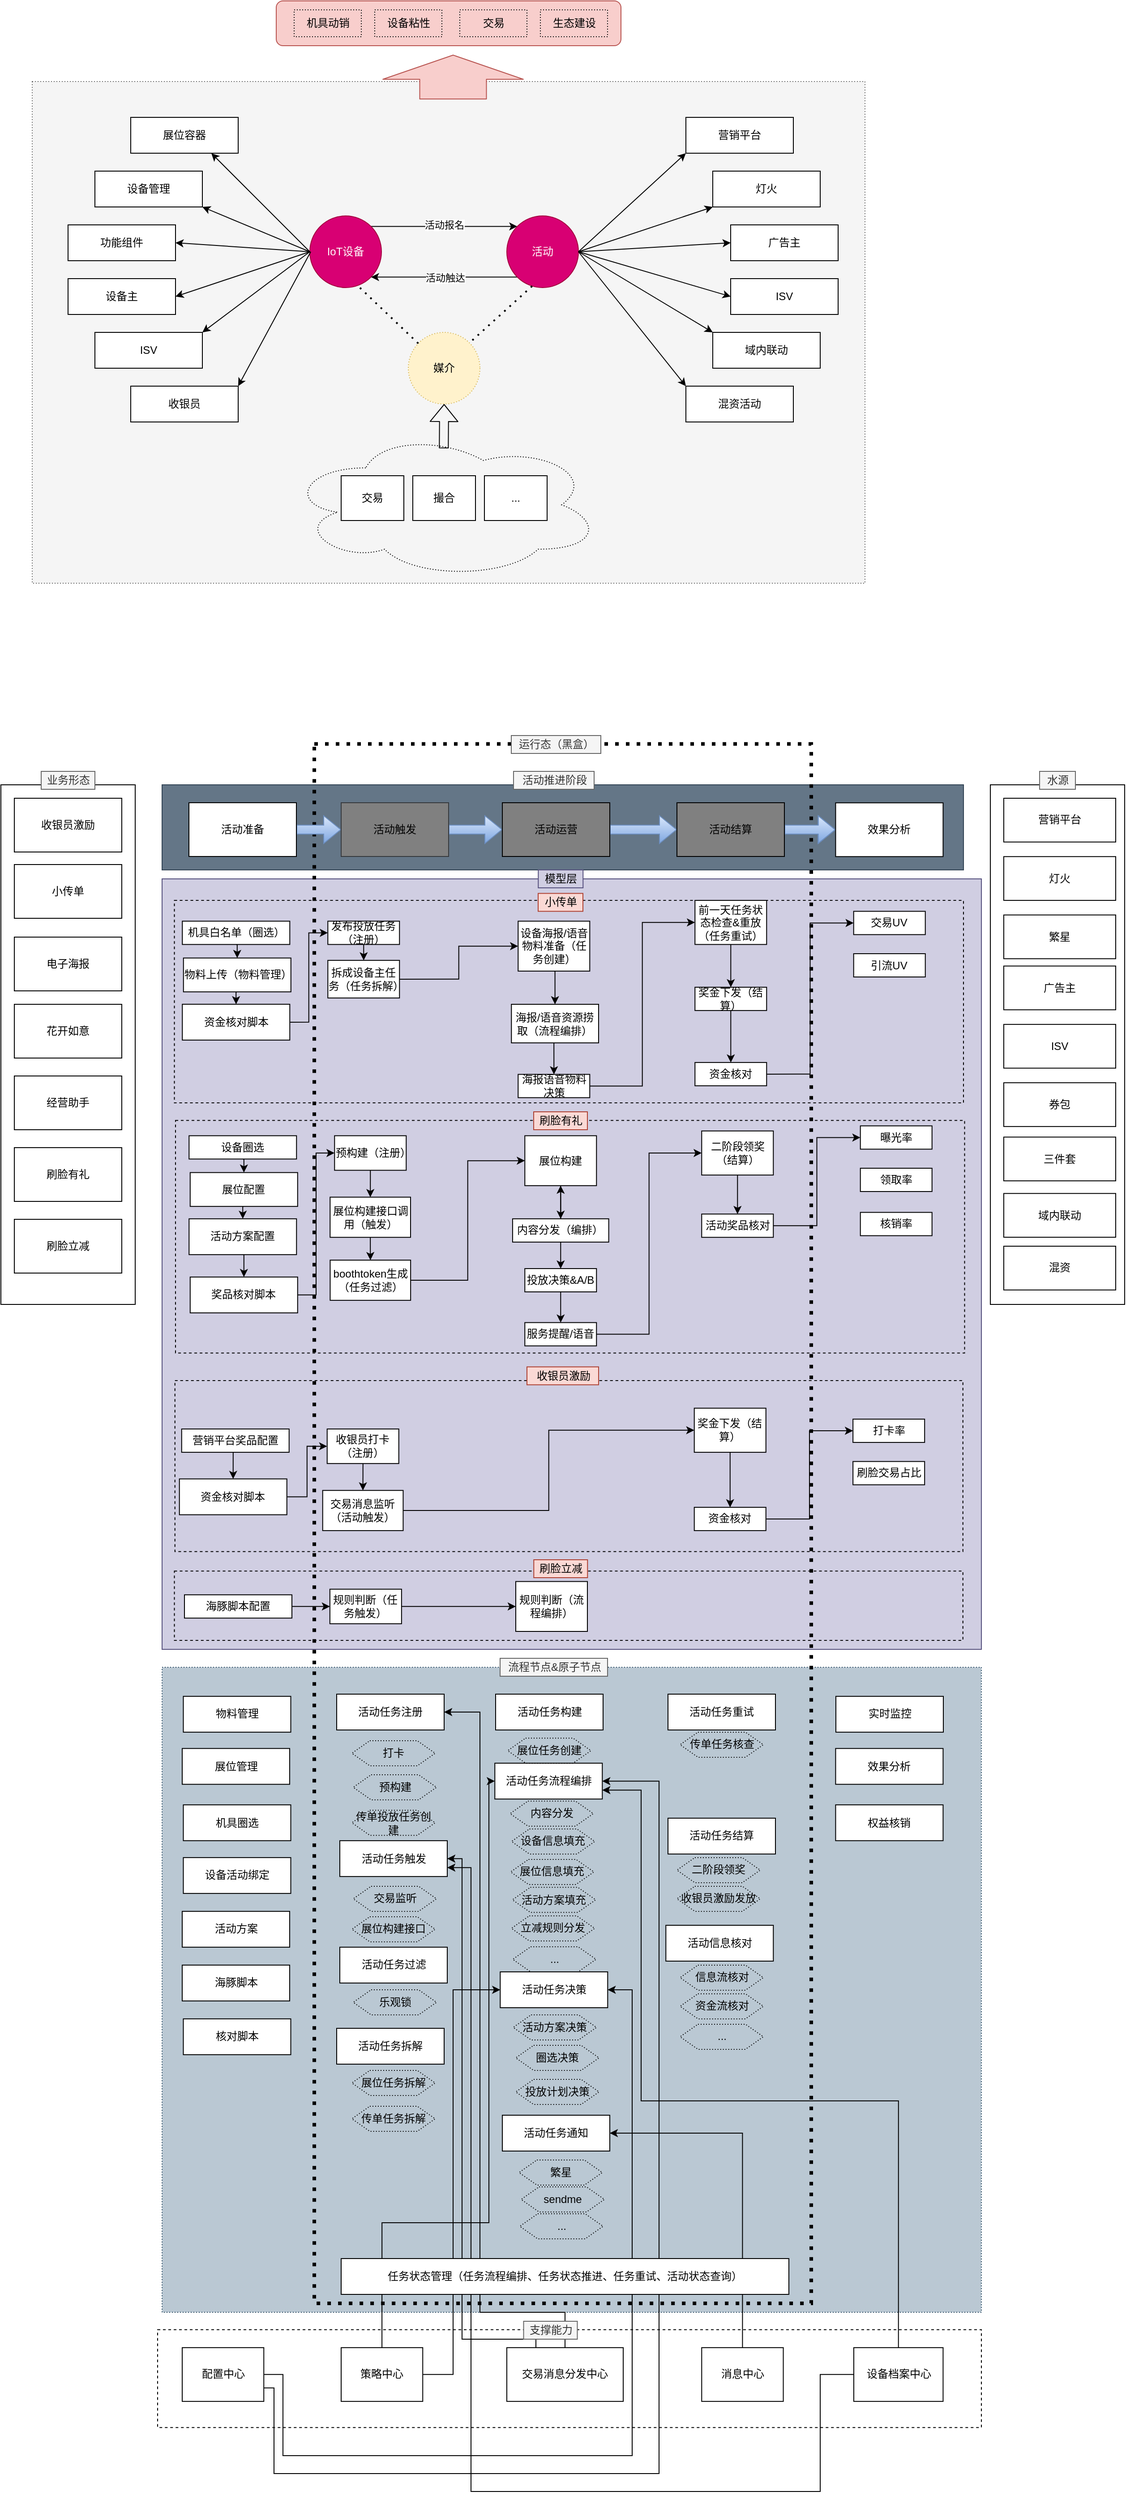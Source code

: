 <mxfile version="15.0.6" type="github">
  <diagram id="h8wk2-8p5-iFoDa9_fOB" name="Page-1">
    <mxGraphModel dx="1722" dy="2138" grid="1" gridSize="10" guides="1" tooltips="1" connect="1" arrows="1" fold="1" page="1" pageScale="1" pageWidth="827" pageHeight="1169" math="0" shadow="0">
      <root>
        <mxCell id="0" />
        <mxCell id="1" parent="0" />
        <mxCell id="478Ojdk6Hq6Yid6PWi-E-174" value="" style="rounded=0;whiteSpace=wrap;html=1;dashed=1;dashPattern=1 2;strokeWidth=1;fillColor=#bac8d3;strokeColor=#23445d;" vertex="1" parent="1">
          <mxGeometry x="285" y="1310" width="915" height="720" as="geometry" />
        </mxCell>
        <mxCell id="478Ojdk6Hq6Yid6PWi-E-13" value="" style="rounded=0;whiteSpace=wrap;html=1;fillColor=#d0cee2;strokeColor=#56517e;" vertex="1" parent="1">
          <mxGeometry x="285" y="430" width="915" height="860" as="geometry" />
        </mxCell>
        <mxCell id="CYHqpBJAOOD-Xv74xtCp-17" value="" style="rounded=0;whiteSpace=wrap;html=1;fillColor=#647687;strokeColor=#314354;fontColor=#ffffff;" parent="1" vertex="1">
          <mxGeometry x="285" y="325" width="895" height="95" as="geometry" />
        </mxCell>
        <mxCell id="478Ojdk6Hq6Yid6PWi-E-29" value="" style="rounded=0;whiteSpace=wrap;html=1;dashed=1;dashPattern=1 2;fillColor=none;strokeWidth=4;" vertex="1" parent="1">
          <mxGeometry x="455" y="279.43" width="555" height="1740.57" as="geometry" />
        </mxCell>
        <mxCell id="CYHqpBJAOOD-Xv74xtCp-129" value="" style="rounded=0;whiteSpace=wrap;html=1;" parent="1" vertex="1">
          <mxGeometry x="1210" y="325" width="150" height="580" as="geometry" />
        </mxCell>
        <mxCell id="CYHqpBJAOOD-Xv74xtCp-85" value="" style="rounded=0;whiteSpace=wrap;html=1;dashed=1;dashPattern=1 2;fillColor=#f5f5f5;strokeColor=#666666;fontColor=#333333;" parent="1" vertex="1">
          <mxGeometry x="140" y="-460" width="930" height="560" as="geometry" />
        </mxCell>
        <mxCell id="CYHqpBJAOOD-Xv74xtCp-66" value="" style="ellipse;shape=cloud;whiteSpace=wrap;html=1;dashed=1;dashPattern=1 2;fillColor=none;" parent="1" vertex="1">
          <mxGeometry x="425" y="-70" width="350" height="165" as="geometry" />
        </mxCell>
        <mxCell id="478Ojdk6Hq6Yid6PWi-E-203" style="edgeStyle=orthogonalEdgeStyle;rounded=0;orthogonalLoop=1;jettySize=auto;html=1;exitX=1;exitY=0.5;exitDx=0;exitDy=0;entryX=0;entryY=0.5;entryDx=0;entryDy=0;shape=flexArrow;fillColor=#dae8fc;strokeColor=#6c8ebf;gradientColor=#7ea6e0;" edge="1" parent="1" source="CYHqpBJAOOD-Xv74xtCp-1" target="CYHqpBJAOOD-Xv74xtCp-2">
          <mxGeometry relative="1" as="geometry" />
        </mxCell>
        <mxCell id="CYHqpBJAOOD-Xv74xtCp-1" value="活动准备" style="rounded=0;whiteSpace=wrap;html=1;" parent="1" vertex="1">
          <mxGeometry x="315" y="345" width="120" height="60" as="geometry" />
        </mxCell>
        <mxCell id="478Ojdk6Hq6Yid6PWi-E-204" style="edgeStyle=orthogonalEdgeStyle;shape=flexArrow;rounded=0;orthogonalLoop=1;jettySize=auto;html=1;exitX=1;exitY=0.5;exitDx=0;exitDy=0;entryX=0;entryY=0.5;entryDx=0;entryDy=0;gradientColor=#7ea6e0;fillColor=#dae8fc;strokeColor=#6c8ebf;" edge="1" parent="1" source="CYHqpBJAOOD-Xv74xtCp-2" target="CYHqpBJAOOD-Xv74xtCp-3">
          <mxGeometry relative="1" as="geometry" />
        </mxCell>
        <mxCell id="CYHqpBJAOOD-Xv74xtCp-2" value="活动触发" style="rounded=0;whiteSpace=wrap;html=1;strokeColor=#36393d;fillColor=#808080;" parent="1" vertex="1">
          <mxGeometry x="485" y="345" width="120" height="60" as="geometry" />
        </mxCell>
        <mxCell id="478Ojdk6Hq6Yid6PWi-E-205" style="edgeStyle=orthogonalEdgeStyle;shape=flexArrow;rounded=0;orthogonalLoop=1;jettySize=auto;html=1;exitX=1;exitY=0.5;exitDx=0;exitDy=0;entryX=0;entryY=0.5;entryDx=0;entryDy=0;gradientColor=#7ea6e0;fillColor=#dae8fc;strokeColor=#6c8ebf;" edge="1" parent="1" source="CYHqpBJAOOD-Xv74xtCp-3" target="CYHqpBJAOOD-Xv74xtCp-4">
          <mxGeometry relative="1" as="geometry" />
        </mxCell>
        <mxCell id="CYHqpBJAOOD-Xv74xtCp-3" value="活动运营" style="rounded=0;whiteSpace=wrap;html=1;fillColor=#808080;" parent="1" vertex="1">
          <mxGeometry x="665" y="345" width="120" height="60" as="geometry" />
        </mxCell>
        <mxCell id="478Ojdk6Hq6Yid6PWi-E-206" style="edgeStyle=orthogonalEdgeStyle;shape=flexArrow;rounded=0;orthogonalLoop=1;jettySize=auto;html=1;exitX=1;exitY=0.5;exitDx=0;exitDy=0;gradientColor=#7ea6e0;fillColor=#dae8fc;strokeColor=#6c8ebf;" edge="1" parent="1" source="CYHqpBJAOOD-Xv74xtCp-4" target="CYHqpBJAOOD-Xv74xtCp-5">
          <mxGeometry relative="1" as="geometry" />
        </mxCell>
        <mxCell id="CYHqpBJAOOD-Xv74xtCp-4" value="活动结算" style="rounded=0;whiteSpace=wrap;html=1;fillColor=#808080;" parent="1" vertex="1">
          <mxGeometry x="860" y="345" width="120" height="60" as="geometry" />
        </mxCell>
        <mxCell id="CYHqpBJAOOD-Xv74xtCp-5" value="效果分析" style="rounded=0;whiteSpace=wrap;html=1;" parent="1" vertex="1">
          <mxGeometry x="1037.22" y="345.14" width="120" height="60" as="geometry" />
        </mxCell>
        <mxCell id="CYHqpBJAOOD-Xv74xtCp-11" style="edgeStyle=orthogonalEdgeStyle;rounded=0;orthogonalLoop=1;jettySize=auto;html=1;exitX=1;exitY=0;exitDx=0;exitDy=0;entryX=0;entryY=0;entryDx=0;entryDy=0;" parent="1" source="CYHqpBJAOOD-Xv74xtCp-6" target="CYHqpBJAOOD-Xv74xtCp-9" edge="1">
          <mxGeometry relative="1" as="geometry" />
        </mxCell>
        <mxCell id="CYHqpBJAOOD-Xv74xtCp-13" value="活动报名" style="edgeLabel;html=1;align=center;verticalAlign=middle;resizable=0;points=[];" parent="CYHqpBJAOOD-Xv74xtCp-11" vertex="1" connectable="0">
          <mxGeometry x="-0.122" y="4" relative="1" as="geometry">
            <mxPoint x="10" y="2" as="offset" />
          </mxGeometry>
        </mxCell>
        <mxCell id="CYHqpBJAOOD-Xv74xtCp-6" value="IoT设备" style="ellipse;whiteSpace=wrap;html=1;aspect=fixed;fillColor=#d80073;strokeColor=#A50040;fontColor=#ffffff;" parent="1" vertex="1">
          <mxGeometry x="450" y="-310" width="80" height="80" as="geometry" />
        </mxCell>
        <mxCell id="CYHqpBJAOOD-Xv74xtCp-12" style="edgeStyle=orthogonalEdgeStyle;rounded=0;orthogonalLoop=1;jettySize=auto;html=1;exitX=0;exitY=1;exitDx=0;exitDy=0;entryX=1;entryY=1;entryDx=0;entryDy=0;" parent="1" source="CYHqpBJAOOD-Xv74xtCp-9" target="CYHqpBJAOOD-Xv74xtCp-6" edge="1">
          <mxGeometry relative="1" as="geometry" />
        </mxCell>
        <mxCell id="CYHqpBJAOOD-Xv74xtCp-14" value="活动触达" style="edgeLabel;html=1;align=center;verticalAlign=middle;resizable=0;points=[];" parent="CYHqpBJAOOD-Xv74xtCp-12" vertex="1" connectable="0">
          <mxGeometry x="0.025" relative="1" as="geometry">
            <mxPoint x="3" as="offset" />
          </mxGeometry>
        </mxCell>
        <mxCell id="CYHqpBJAOOD-Xv74xtCp-9" value="活动" style="ellipse;whiteSpace=wrap;html=1;aspect=fixed;fillColor=#d80073;strokeColor=#A50040;fontColor=#ffffff;" parent="1" vertex="1">
          <mxGeometry x="670" y="-310" width="80" height="80" as="geometry" />
        </mxCell>
        <mxCell id="CYHqpBJAOOD-Xv74xtCp-15" value="营销平台" style="rounded=0;whiteSpace=wrap;html=1;" parent="1" vertex="1">
          <mxGeometry x="870" y="-420" width="120" height="40" as="geometry" />
        </mxCell>
        <mxCell id="CYHqpBJAOOD-Xv74xtCp-16" value="" style="rounded=0;whiteSpace=wrap;html=1;" parent="1" vertex="1">
          <mxGeometry x="105" y="325" width="150" height="580" as="geometry" />
        </mxCell>
        <mxCell id="CYHqpBJAOOD-Xv74xtCp-20" value="物料管理" style="rounded=0;whiteSpace=wrap;html=1;" parent="1" vertex="1">
          <mxGeometry x="308.75" y="1342.44" width="120" height="40" as="geometry" />
        </mxCell>
        <mxCell id="CYHqpBJAOOD-Xv74xtCp-23" value="活动推进阶段" style="text;html=1;align=center;verticalAlign=middle;resizable=0;points=[];autosize=1;fillColor=#f5f5f5;strokeColor=#666666;fontColor=#333333;" parent="1" vertex="1">
          <mxGeometry x="677.5" y="310" width="90" height="20" as="geometry" />
        </mxCell>
        <mxCell id="CYHqpBJAOOD-Xv74xtCp-41" value="效果分析" style="rounded=0;whiteSpace=wrap;html=1;" parent="1" vertex="1">
          <mxGeometry x="1037.22" y="1400.65" width="120" height="40" as="geometry" />
        </mxCell>
        <mxCell id="CYHqpBJAOOD-Xv74xtCp-42" value="权益核销" style="rounded=0;whiteSpace=wrap;html=1;" parent="1" vertex="1">
          <mxGeometry x="1037.22" y="1463.58" width="120" height="40" as="geometry" />
        </mxCell>
        <mxCell id="CYHqpBJAOOD-Xv74xtCp-44" value="实时监控" style="rounded=0;whiteSpace=wrap;html=1;" parent="1" vertex="1">
          <mxGeometry x="1037.5" y="1342.44" width="120" height="40" as="geometry" />
        </mxCell>
        <mxCell id="CYHqpBJAOOD-Xv74xtCp-46" value="灯火" style="rounded=0;whiteSpace=wrap;html=1;" parent="1" vertex="1">
          <mxGeometry x="900" y="-360" width="120" height="40" as="geometry" />
        </mxCell>
        <mxCell id="CYHqpBJAOOD-Xv74xtCp-48" value="广告主" style="rounded=0;whiteSpace=wrap;html=1;" parent="1" vertex="1">
          <mxGeometry x="920" y="-300" width="120" height="40" as="geometry" />
        </mxCell>
        <mxCell id="CYHqpBJAOOD-Xv74xtCp-49" value="媒介" style="ellipse;whiteSpace=wrap;html=1;aspect=fixed;fillColor=#fff2cc;dashed=1;dashPattern=1 2;strokeColor=#d6b656;" parent="1" vertex="1">
          <mxGeometry x="560" y="-180" width="80" height="80" as="geometry" />
        </mxCell>
        <mxCell id="CYHqpBJAOOD-Xv74xtCp-52" value="" style="endArrow=none;dashed=1;html=1;dashPattern=1 3;strokeWidth=2;entryX=0.683;entryY=0.987;entryDx=0;entryDy=0;entryPerimeter=0;" parent="1" source="CYHqpBJAOOD-Xv74xtCp-49" target="CYHqpBJAOOD-Xv74xtCp-6" edge="1">
          <mxGeometry width="50" height="50" relative="1" as="geometry">
            <mxPoint x="470" y="-140" as="sourcePoint" />
            <mxPoint x="520" y="-190" as="targetPoint" />
          </mxGeometry>
        </mxCell>
        <mxCell id="CYHqpBJAOOD-Xv74xtCp-53" value="" style="endArrow=none;dashed=1;html=1;dashPattern=1 3;strokeWidth=2;entryX=1;entryY=0;entryDx=0;entryDy=0;exitX=0.353;exitY=0.98;exitDx=0;exitDy=0;exitPerimeter=0;" parent="1" source="CYHqpBJAOOD-Xv74xtCp-9" target="CYHqpBJAOOD-Xv74xtCp-49" edge="1">
          <mxGeometry width="50" height="50" relative="1" as="geometry">
            <mxPoint x="581.049" y="-157.601" as="sourcePoint" />
            <mxPoint x="514.64" y="-221.04" as="targetPoint" />
          </mxGeometry>
        </mxCell>
        <mxCell id="CYHqpBJAOOD-Xv74xtCp-54" value="设备管理" style="rounded=0;whiteSpace=wrap;html=1;" parent="1" vertex="1">
          <mxGeometry x="210" y="-360" width="120" height="40" as="geometry" />
        </mxCell>
        <mxCell id="CYHqpBJAOOD-Xv74xtCp-55" value="功能组件" style="rounded=0;whiteSpace=wrap;html=1;" parent="1" vertex="1">
          <mxGeometry x="180" y="-300" width="120" height="40" as="geometry" />
        </mxCell>
        <mxCell id="CYHqpBJAOOD-Xv74xtCp-56" value="设备主" style="rounded=0;whiteSpace=wrap;html=1;" parent="1" vertex="1">
          <mxGeometry x="180" y="-240" width="120" height="40" as="geometry" />
        </mxCell>
        <mxCell id="CYHqpBJAOOD-Xv74xtCp-57" value="ISV" style="rounded=0;whiteSpace=wrap;html=1;" parent="1" vertex="1">
          <mxGeometry x="210" y="-180" width="120" height="40" as="geometry" />
        </mxCell>
        <mxCell id="CYHqpBJAOOD-Xv74xtCp-58" value="收银员" style="rounded=0;whiteSpace=wrap;html=1;" parent="1" vertex="1">
          <mxGeometry x="250" y="-120" width="120" height="40" as="geometry" />
        </mxCell>
        <mxCell id="CYHqpBJAOOD-Xv74xtCp-59" value="ISV" style="rounded=0;whiteSpace=wrap;html=1;" parent="1" vertex="1">
          <mxGeometry x="920" y="-240" width="120" height="40" as="geometry" />
        </mxCell>
        <mxCell id="CYHqpBJAOOD-Xv74xtCp-60" value="展位容器" style="rounded=0;whiteSpace=wrap;html=1;" parent="1" vertex="1">
          <mxGeometry x="250" y="-420" width="120" height="40" as="geometry" />
        </mxCell>
        <mxCell id="CYHqpBJAOOD-Xv74xtCp-61" value="域内联动" style="rounded=0;whiteSpace=wrap;html=1;" parent="1" vertex="1">
          <mxGeometry x="900" y="-180" width="120" height="40" as="geometry" />
        </mxCell>
        <mxCell id="CYHqpBJAOOD-Xv74xtCp-62" value="交易" style="rounded=0;whiteSpace=wrap;html=1;" parent="1" vertex="1">
          <mxGeometry x="485" y="-20" width="70" height="50" as="geometry" />
        </mxCell>
        <mxCell id="CYHqpBJAOOD-Xv74xtCp-67" value="撮合" style="rounded=0;whiteSpace=wrap;html=1;" parent="1" vertex="1">
          <mxGeometry x="565" y="-20" width="70" height="50" as="geometry" />
        </mxCell>
        <mxCell id="CYHqpBJAOOD-Xv74xtCp-68" value="..." style="rounded=0;whiteSpace=wrap;html=1;" parent="1" vertex="1">
          <mxGeometry x="645" y="-20" width="70" height="50" as="geometry" />
        </mxCell>
        <mxCell id="CYHqpBJAOOD-Xv74xtCp-69" value="" style="shape=flexArrow;endArrow=classic;html=1;entryX=0.5;entryY=1;entryDx=0;entryDy=0;exitX=0.499;exitY=0.118;exitDx=0;exitDy=0;exitPerimeter=0;" parent="1" source="CYHqpBJAOOD-Xv74xtCp-66" target="CYHqpBJAOOD-Xv74xtCp-49" edge="1">
          <mxGeometry width="50" height="50" relative="1" as="geometry">
            <mxPoint x="580" y="-40" as="sourcePoint" />
            <mxPoint x="630" y="-90" as="targetPoint" />
          </mxGeometry>
        </mxCell>
        <mxCell id="CYHqpBJAOOD-Xv74xtCp-70" value="混资活动" style="rounded=0;whiteSpace=wrap;html=1;" parent="1" vertex="1">
          <mxGeometry x="870" y="-120" width="120" height="40" as="geometry" />
        </mxCell>
        <mxCell id="CYHqpBJAOOD-Xv74xtCp-71" value="" style="endArrow=classic;html=1;entryX=0.75;entryY=1;entryDx=0;entryDy=0;exitX=0;exitY=0.5;exitDx=0;exitDy=0;" parent="1" source="CYHqpBJAOOD-Xv74xtCp-6" target="CYHqpBJAOOD-Xv74xtCp-60" edge="1">
          <mxGeometry width="50" height="50" relative="1" as="geometry">
            <mxPoint x="460" y="-300" as="sourcePoint" />
            <mxPoint x="510" y="-350" as="targetPoint" />
          </mxGeometry>
        </mxCell>
        <mxCell id="CYHqpBJAOOD-Xv74xtCp-72" value="" style="endArrow=classic;html=1;entryX=1;entryY=1;entryDx=0;entryDy=0;exitX=0;exitY=0.5;exitDx=0;exitDy=0;" parent="1" source="CYHqpBJAOOD-Xv74xtCp-6" target="CYHqpBJAOOD-Xv74xtCp-54" edge="1">
          <mxGeometry width="50" height="50" relative="1" as="geometry">
            <mxPoint x="460" y="-260" as="sourcePoint" />
            <mxPoint x="410" y="-390" as="targetPoint" />
          </mxGeometry>
        </mxCell>
        <mxCell id="CYHqpBJAOOD-Xv74xtCp-73" value="" style="endArrow=classic;html=1;entryX=1;entryY=0.5;entryDx=0;entryDy=0;" parent="1" target="CYHqpBJAOOD-Xv74xtCp-55" edge="1">
          <mxGeometry width="50" height="50" relative="1" as="geometry">
            <mxPoint x="450" y="-270" as="sourcePoint" />
            <mxPoint x="400" y="-330" as="targetPoint" />
          </mxGeometry>
        </mxCell>
        <mxCell id="CYHqpBJAOOD-Xv74xtCp-74" value="" style="endArrow=classic;html=1;entryX=1;entryY=0.5;entryDx=0;entryDy=0;exitX=0;exitY=0.5;exitDx=0;exitDy=0;" parent="1" source="CYHqpBJAOOD-Xv74xtCp-6" target="CYHqpBJAOOD-Xv74xtCp-56" edge="1">
          <mxGeometry width="50" height="50" relative="1" as="geometry">
            <mxPoint x="460" y="-260" as="sourcePoint" />
            <mxPoint x="370" y="-290" as="targetPoint" />
          </mxGeometry>
        </mxCell>
        <mxCell id="CYHqpBJAOOD-Xv74xtCp-75" value="" style="endArrow=classic;html=1;entryX=1;entryY=0;entryDx=0;entryDy=0;exitX=0;exitY=0.5;exitDx=0;exitDy=0;" parent="1" source="CYHqpBJAOOD-Xv74xtCp-6" target="CYHqpBJAOOD-Xv74xtCp-57" edge="1">
          <mxGeometry width="50" height="50" relative="1" as="geometry">
            <mxPoint x="460" y="-260" as="sourcePoint" />
            <mxPoint x="370" y="-230" as="targetPoint" />
          </mxGeometry>
        </mxCell>
        <mxCell id="CYHqpBJAOOD-Xv74xtCp-76" value="" style="endArrow=classic;html=1;entryX=1;entryY=0;entryDx=0;entryDy=0;" parent="1" target="CYHqpBJAOOD-Xv74xtCp-58" edge="1">
          <mxGeometry width="50" height="50" relative="1" as="geometry">
            <mxPoint x="451" y="-270" as="sourcePoint" />
            <mxPoint x="400" y="-190" as="targetPoint" />
          </mxGeometry>
        </mxCell>
        <mxCell id="CYHqpBJAOOD-Xv74xtCp-77" value="" style="endArrow=classic;html=1;entryX=0;entryY=1;entryDx=0;entryDy=0;exitX=1;exitY=0.5;exitDx=0;exitDy=0;" parent="1" source="CYHqpBJAOOD-Xv74xtCp-9" target="CYHqpBJAOOD-Xv74xtCp-15" edge="1">
          <mxGeometry width="50" height="50" relative="1" as="geometry">
            <mxPoint x="810" y="-270" as="sourcePoint" />
            <mxPoint x="460" y="-370" as="targetPoint" />
          </mxGeometry>
        </mxCell>
        <mxCell id="CYHqpBJAOOD-Xv74xtCp-78" value="" style="endArrow=classic;html=1;entryX=0;entryY=1;entryDx=0;entryDy=0;exitX=1;exitY=0.5;exitDx=0;exitDy=0;" parent="1" source="CYHqpBJAOOD-Xv74xtCp-9" target="CYHqpBJAOOD-Xv74xtCp-46" edge="1">
          <mxGeometry width="50" height="50" relative="1" as="geometry">
            <mxPoint x="810" y="-270" as="sourcePoint" />
            <mxPoint x="880" y="-390" as="targetPoint" />
          </mxGeometry>
        </mxCell>
        <mxCell id="CYHqpBJAOOD-Xv74xtCp-79" value="" style="endArrow=classic;html=1;entryX=0;entryY=0.5;entryDx=0;entryDy=0;exitX=1;exitY=0.5;exitDx=0;exitDy=0;" parent="1" source="CYHqpBJAOOD-Xv74xtCp-9" target="CYHqpBJAOOD-Xv74xtCp-48" edge="1">
          <mxGeometry width="50" height="50" relative="1" as="geometry">
            <mxPoint x="810" y="-270" as="sourcePoint" />
            <mxPoint x="910" y="-330" as="targetPoint" />
          </mxGeometry>
        </mxCell>
        <mxCell id="CYHqpBJAOOD-Xv74xtCp-80" value="" style="endArrow=classic;html=1;entryX=0;entryY=0.5;entryDx=0;entryDy=0;exitX=1;exitY=0.5;exitDx=0;exitDy=0;" parent="1" source="CYHqpBJAOOD-Xv74xtCp-9" target="CYHqpBJAOOD-Xv74xtCp-59" edge="1">
          <mxGeometry width="50" height="50" relative="1" as="geometry">
            <mxPoint x="810" y="-270" as="sourcePoint" />
            <mxPoint x="930" y="-290" as="targetPoint" />
          </mxGeometry>
        </mxCell>
        <mxCell id="CYHqpBJAOOD-Xv74xtCp-81" value="" style="endArrow=classic;html=1;entryX=0;entryY=0;entryDx=0;entryDy=0;exitX=1;exitY=0.5;exitDx=0;exitDy=0;" parent="1" source="CYHqpBJAOOD-Xv74xtCp-9" target="CYHqpBJAOOD-Xv74xtCp-61" edge="1">
          <mxGeometry width="50" height="50" relative="1" as="geometry">
            <mxPoint x="810" y="-270" as="sourcePoint" />
            <mxPoint x="930" y="-230" as="targetPoint" />
          </mxGeometry>
        </mxCell>
        <mxCell id="CYHqpBJAOOD-Xv74xtCp-82" value="" style="endArrow=classic;html=1;entryX=0;entryY=0;entryDx=0;entryDy=0;exitX=1;exitY=0.5;exitDx=0;exitDy=0;" parent="1" source="CYHqpBJAOOD-Xv74xtCp-9" target="CYHqpBJAOOD-Xv74xtCp-70" edge="1">
          <mxGeometry width="50" height="50" relative="1" as="geometry">
            <mxPoint x="810" y="-270" as="sourcePoint" />
            <mxPoint x="910" y="-190" as="targetPoint" />
          </mxGeometry>
        </mxCell>
        <mxCell id="CYHqpBJAOOD-Xv74xtCp-84" value="" style="shape=flexArrow;endArrow=classic;html=1;entryX=0.5;entryY=1;entryDx=0;entryDy=0;endWidth=81.379;endSize=8.655;width=74.483;fillColor=#f8cecc;strokeColor=#b85450;" parent="1" edge="1">
          <mxGeometry width="50" height="50" relative="1" as="geometry">
            <mxPoint x="610" y="-440" as="sourcePoint" />
            <mxPoint x="610.0" y="-490" as="targetPoint" />
          </mxGeometry>
        </mxCell>
        <mxCell id="CYHqpBJAOOD-Xv74xtCp-86" value="" style="rounded=1;whiteSpace=wrap;html=1;fillColor=#f8cecc;strokeColor=#b85450;" parent="1" vertex="1">
          <mxGeometry x="412.5" y="-550" width="385" height="50" as="geometry" />
        </mxCell>
        <mxCell id="CYHqpBJAOOD-Xv74xtCp-87" value="机具动销" style="rounded=0;whiteSpace=wrap;html=1;dashed=1;dashPattern=1 2;fillColor=none;" parent="1" vertex="1">
          <mxGeometry x="432.5" y="-540" width="75" height="30" as="geometry" />
        </mxCell>
        <mxCell id="CYHqpBJAOOD-Xv74xtCp-88" value="设备粘性" style="rounded=0;whiteSpace=wrap;html=1;dashed=1;dashPattern=1 2;fillColor=none;" parent="1" vertex="1">
          <mxGeometry x="522.5" y="-540" width="75" height="30" as="geometry" />
        </mxCell>
        <mxCell id="CYHqpBJAOOD-Xv74xtCp-89" value="交易" style="rounded=0;whiteSpace=wrap;html=1;dashed=1;dashPattern=1 2;fillColor=none;" parent="1" vertex="1">
          <mxGeometry x="617.5" y="-540" width="75" height="30" as="geometry" />
        </mxCell>
        <mxCell id="CYHqpBJAOOD-Xv74xtCp-91" value="生态建设" style="rounded=0;whiteSpace=wrap;html=1;dashed=1;dashPattern=1 2;fillColor=none;" parent="1" vertex="1">
          <mxGeometry x="707.5" y="-540" width="75" height="30" as="geometry" />
        </mxCell>
        <mxCell id="CYHqpBJAOOD-Xv74xtCp-93" value="" style="rounded=0;whiteSpace=wrap;html=1;fillColor=none;dashed=1;" parent="1" vertex="1">
          <mxGeometry x="280" y="2049.43" width="920" height="109.14" as="geometry" />
        </mxCell>
        <mxCell id="CYHqpBJAOOD-Xv74xtCp-104" value="收银员激励" style="rounded=0;whiteSpace=wrap;html=1;" parent="1" vertex="1">
          <mxGeometry x="120" y="340" width="120" height="60" as="geometry" />
        </mxCell>
        <mxCell id="478Ojdk6Hq6Yid6PWi-E-73" style="edgeStyle=orthogonalEdgeStyle;rounded=0;orthogonalLoop=1;jettySize=auto;html=1;exitX=0.5;exitY=1;exitDx=0;exitDy=0;entryX=0.5;entryY=0;entryDx=0;entryDy=0;" edge="1" parent="1" source="CYHqpBJAOOD-Xv74xtCp-105" target="478Ojdk6Hq6Yid6PWi-E-70">
          <mxGeometry relative="1" as="geometry" />
        </mxCell>
        <mxCell id="CYHqpBJAOOD-Xv74xtCp-105" value="机具白名单（圈选）" style="rounded=0;whiteSpace=wrap;html=1;" parent="1" vertex="1">
          <mxGeometry x="307.64" y="477.22" width="120" height="26" as="geometry" />
        </mxCell>
        <mxCell id="CYHqpBJAOOD-Xv74xtCp-106" value="电子海报" style="rounded=0;whiteSpace=wrap;html=1;" parent="1" vertex="1">
          <mxGeometry x="120" y="495" width="120" height="60" as="geometry" />
        </mxCell>
        <mxCell id="CYHqpBJAOOD-Xv74xtCp-107" value="花开如意" style="rounded=0;whiteSpace=wrap;html=1;" parent="1" vertex="1">
          <mxGeometry x="120" y="570" width="120" height="60" as="geometry" />
        </mxCell>
        <mxCell id="CYHqpBJAOOD-Xv74xtCp-108" value="经营助手" style="rounded=0;whiteSpace=wrap;html=1;" parent="1" vertex="1">
          <mxGeometry x="120" y="650" width="120" height="60" as="geometry" />
        </mxCell>
        <mxCell id="CYHqpBJAOOD-Xv74xtCp-109" value="刷脸有礼" style="rounded=0;whiteSpace=wrap;html=1;" parent="1" vertex="1">
          <mxGeometry x="120" y="730" width="120" height="60" as="geometry" />
        </mxCell>
        <mxCell id="CYHqpBJAOOD-Xv74xtCp-110" value="刷脸立减" style="rounded=0;whiteSpace=wrap;html=1;" parent="1" vertex="1">
          <mxGeometry x="120" y="810" width="120" height="60" as="geometry" />
        </mxCell>
        <mxCell id="CYHqpBJAOOD-Xv74xtCp-114" value="业务形态" style="text;html=1;align=center;verticalAlign=middle;resizable=0;points=[];autosize=1;fillColor=#f5f5f5;strokeColor=#666666;fontColor=#333333;" parent="1" vertex="1">
          <mxGeometry x="150" y="310" width="60" height="20" as="geometry" />
        </mxCell>
        <mxCell id="478Ojdk6Hq6Yid6PWi-E-213" style="edgeStyle=orthogonalEdgeStyle;rounded=0;orthogonalLoop=1;jettySize=auto;html=1;exitX=1;exitY=0.5;exitDx=0;exitDy=0;entryX=1;entryY=0.5;entryDx=0;entryDy=0;" edge="1" parent="1" source="CYHqpBJAOOD-Xv74xtCp-94" target="478Ojdk6Hq6Yid6PWi-E-24">
          <mxGeometry relative="1" as="geometry">
            <Array as="points">
              <mxPoint x="420" y="2099" />
              <mxPoint x="420" y="2190" />
              <mxPoint x="810" y="2190" />
              <mxPoint x="810" y="1670" />
            </Array>
          </mxGeometry>
        </mxCell>
        <mxCell id="478Ojdk6Hq6Yid6PWi-E-214" style="edgeStyle=orthogonalEdgeStyle;rounded=0;orthogonalLoop=1;jettySize=auto;html=1;exitX=1;exitY=0.75;exitDx=0;exitDy=0;entryX=1;entryY=0.5;entryDx=0;entryDy=0;" edge="1" parent="1" source="CYHqpBJAOOD-Xv74xtCp-94" target="478Ojdk6Hq6Yid6PWi-E-21">
          <mxGeometry relative="1" as="geometry">
            <Array as="points">
              <mxPoint x="410" y="2114" />
              <mxPoint x="410" y="2210" />
              <mxPoint x="840" y="2210" />
              <mxPoint x="840" y="1437" />
            </Array>
          </mxGeometry>
        </mxCell>
        <mxCell id="CYHqpBJAOOD-Xv74xtCp-94" value="配置中心" style="rounded=0;whiteSpace=wrap;html=1;" parent="1" vertex="1">
          <mxGeometry x="307.5" y="2069.43" width="91.126" height="60" as="geometry" />
        </mxCell>
        <mxCell id="478Ojdk6Hq6Yid6PWi-E-210" style="edgeStyle=orthogonalEdgeStyle;rounded=0;orthogonalLoop=1;jettySize=auto;html=1;exitX=0.5;exitY=0;exitDx=0;exitDy=0;entryX=0;entryY=0.5;entryDx=0;entryDy=0;" edge="1" parent="1" source="CYHqpBJAOOD-Xv74xtCp-95" target="478Ojdk6Hq6Yid6PWi-E-21">
          <mxGeometry relative="1" as="geometry">
            <Array as="points">
              <mxPoint x="531" y="1930" />
              <mxPoint x="650" y="1930" />
              <mxPoint x="650" y="1437" />
            </Array>
          </mxGeometry>
        </mxCell>
        <mxCell id="478Ojdk6Hq6Yid6PWi-E-211" style="edgeStyle=orthogonalEdgeStyle;rounded=0;orthogonalLoop=1;jettySize=auto;html=1;exitX=1;exitY=0.5;exitDx=0;exitDy=0;entryX=0;entryY=0.5;entryDx=0;entryDy=0;" edge="1" parent="1" source="CYHqpBJAOOD-Xv74xtCp-95" target="478Ojdk6Hq6Yid6PWi-E-24">
          <mxGeometry relative="1" as="geometry">
            <Array as="points">
              <mxPoint x="610" y="2099" />
              <mxPoint x="610" y="1670" />
            </Array>
          </mxGeometry>
        </mxCell>
        <mxCell id="CYHqpBJAOOD-Xv74xtCp-95" value="策略中心" style="rounded=0;whiteSpace=wrap;html=1;" parent="1" vertex="1">
          <mxGeometry x="484.996" y="2069.43" width="91.126" height="60" as="geometry" />
        </mxCell>
        <mxCell id="478Ojdk6Hq6Yid6PWi-E-208" style="edgeStyle=orthogonalEdgeStyle;rounded=0;orthogonalLoop=1;jettySize=auto;html=1;exitX=0.5;exitY=0;exitDx=0;exitDy=0;entryX=1;entryY=0.5;entryDx=0;entryDy=0;" edge="1" parent="1" source="CYHqpBJAOOD-Xv74xtCp-97" target="478Ojdk6Hq6Yid6PWi-E-19">
          <mxGeometry relative="1" as="geometry">
            <Array as="points">
              <mxPoint x="735" y="2030" />
              <mxPoint x="640" y="2030" />
              <mxPoint x="640" y="1360" />
            </Array>
          </mxGeometry>
        </mxCell>
        <mxCell id="478Ojdk6Hq6Yid6PWi-E-209" style="edgeStyle=orthogonalEdgeStyle;rounded=0;orthogonalLoop=1;jettySize=auto;html=1;exitX=0.25;exitY=0;exitDx=0;exitDy=0;entryX=1;entryY=0.5;entryDx=0;entryDy=0;" edge="1" parent="1" source="CYHqpBJAOOD-Xv74xtCp-97" target="478Ojdk6Hq6Yid6PWi-E-22">
          <mxGeometry relative="1" as="geometry">
            <Array as="points">
              <mxPoint x="703" y="2060" />
              <mxPoint x="620" y="2060" />
              <mxPoint x="620" y="1524" />
            </Array>
          </mxGeometry>
        </mxCell>
        <mxCell id="CYHqpBJAOOD-Xv74xtCp-97" value="交易消息分发中心" style="rounded=0;whiteSpace=wrap;html=1;" parent="1" vertex="1">
          <mxGeometry x="670" y="2069.43" width="130" height="60" as="geometry" />
        </mxCell>
        <mxCell id="478Ojdk6Hq6Yid6PWi-E-195" style="edgeStyle=orthogonalEdgeStyle;rounded=0;orthogonalLoop=1;jettySize=auto;html=1;exitX=0.5;exitY=0;exitDx=0;exitDy=0;entryX=1;entryY=0.5;entryDx=0;entryDy=0;" edge="1" parent="1" source="CYHqpBJAOOD-Xv74xtCp-98" target="478Ojdk6Hq6Yid6PWi-E-26">
          <mxGeometry relative="1" as="geometry" />
        </mxCell>
        <mxCell id="CYHqpBJAOOD-Xv74xtCp-98" value="消息中心" style="rounded=0;whiteSpace=wrap;html=1;" parent="1" vertex="1">
          <mxGeometry x="887.643" y="2069.43" width="91.126" height="60" as="geometry" />
        </mxCell>
        <mxCell id="478Ojdk6Hq6Yid6PWi-E-207" style="edgeStyle=orthogonalEdgeStyle;rounded=0;orthogonalLoop=1;jettySize=auto;html=1;exitX=0.5;exitY=0;exitDx=0;exitDy=0;entryX=1;entryY=0.75;entryDx=0;entryDy=0;" edge="1" parent="1" source="CYHqpBJAOOD-Xv74xtCp-125" target="478Ojdk6Hq6Yid6PWi-E-21">
          <mxGeometry relative="1" as="geometry">
            <Array as="points">
              <mxPoint x="1107" y="1794" />
              <mxPoint x="820" y="1794" />
              <mxPoint x="820" y="1447" />
            </Array>
          </mxGeometry>
        </mxCell>
        <mxCell id="478Ojdk6Hq6Yid6PWi-E-215" style="edgeStyle=orthogonalEdgeStyle;rounded=0;orthogonalLoop=1;jettySize=auto;html=1;exitX=0;exitY=0.5;exitDx=0;exitDy=0;entryX=1;entryY=0.75;entryDx=0;entryDy=0;" edge="1" parent="1" source="CYHqpBJAOOD-Xv74xtCp-125" target="478Ojdk6Hq6Yid6PWi-E-22">
          <mxGeometry relative="1" as="geometry">
            <Array as="points">
              <mxPoint x="1020" y="2099" />
              <mxPoint x="1020" y="2230" />
              <mxPoint x="630" y="2230" />
              <mxPoint x="630" y="1534" />
            </Array>
          </mxGeometry>
        </mxCell>
        <mxCell id="CYHqpBJAOOD-Xv74xtCp-125" value="设备档案中心" style="rounded=0;whiteSpace=wrap;html=1;" parent="1" vertex="1">
          <mxGeometry x="1057.502" y="2069.43" width="99.718" height="60" as="geometry" />
        </mxCell>
        <mxCell id="CYHqpBJAOOD-Xv74xtCp-127" value="支撑能力" style="text;html=1;align=center;verticalAlign=middle;resizable=0;points=[];autosize=1;fillColor=#f5f5f5;strokeColor=#666666;fontColor=#333333;" parent="1" vertex="1">
          <mxGeometry x="688.75" y="2040" width="60" height="20" as="geometry" />
        </mxCell>
        <mxCell id="CYHqpBJAOOD-Xv74xtCp-137" value="水源" style="text;html=1;align=center;verticalAlign=middle;resizable=0;points=[];autosize=1;fillColor=#f5f5f5;strokeColor=#666666;fontColor=#333333;" parent="1" vertex="1">
          <mxGeometry x="1265" y="310" width="40" height="20" as="geometry" />
        </mxCell>
        <mxCell id="CYHqpBJAOOD-Xv74xtCp-130" value="营销平台" style="rounded=0;whiteSpace=wrap;html=1;" parent="1" vertex="1">
          <mxGeometry x="1225" y="340" width="125.0" height="48.856" as="geometry" />
        </mxCell>
        <mxCell id="CYHqpBJAOOD-Xv74xtCp-131" value="灯火" style="rounded=0;whiteSpace=wrap;html=1;" parent="1" vertex="1">
          <mxGeometry x="1225" y="405.141" width="125.0" height="48.856" as="geometry" />
        </mxCell>
        <mxCell id="CYHqpBJAOOD-Xv74xtCp-132" value="繁星" style="rounded=0;whiteSpace=wrap;html=1;" parent="1" vertex="1">
          <mxGeometry x="1225" y="470.282" width="125.0" height="48.856" as="geometry" />
        </mxCell>
        <mxCell id="CYHqpBJAOOD-Xv74xtCp-133" value="广告主" style="rounded=0;whiteSpace=wrap;html=1;" parent="1" vertex="1">
          <mxGeometry x="1225" y="527.281" width="125.0" height="48.856" as="geometry" />
        </mxCell>
        <mxCell id="CYHqpBJAOOD-Xv74xtCp-134" value="ISV" style="rounded=0;whiteSpace=wrap;html=1;" parent="1" vertex="1">
          <mxGeometry x="1225" y="592.422" width="125.0" height="48.856" as="geometry" />
        </mxCell>
        <mxCell id="CYHqpBJAOOD-Xv74xtCp-135" value="券包" style="rounded=0;whiteSpace=wrap;html=1;" parent="1" vertex="1">
          <mxGeometry x="1225" y="657.563" width="125.0" height="48.856" as="geometry" />
        </mxCell>
        <mxCell id="CYHqpBJAOOD-Xv74xtCp-136" value="域内联动" style="rounded=0;whiteSpace=wrap;html=1;" parent="1" vertex="1">
          <mxGeometry x="1225" y="781.144" width="125.0" height="48.856" as="geometry" />
        </mxCell>
        <mxCell id="CYHqpBJAOOD-Xv74xtCp-147" value="三件套" style="rounded=0;whiteSpace=wrap;html=1;" parent="1" vertex="1">
          <mxGeometry x="1225" y="718.208" width="125.0" height="48.856" as="geometry" />
        </mxCell>
        <mxCell id="478Ojdk6Hq6Yid6PWi-E-2" value="混资" style="rounded=0;whiteSpace=wrap;html=1;" vertex="1" parent="1">
          <mxGeometry x="1225" y="840.004" width="125.0" height="48.856" as="geometry" />
        </mxCell>
        <mxCell id="478Ojdk6Hq6Yid6PWi-E-15" value="模型层" style="text;html=1;align=center;verticalAlign=middle;resizable=0;points=[];autosize=1;fillColor=#d0cee2;strokeColor=#56517e;" vertex="1" parent="1">
          <mxGeometry x="705.14" y="420" width="50" height="20" as="geometry" />
        </mxCell>
        <mxCell id="478Ojdk6Hq6Yid6PWi-E-16" value="流程节点&amp;amp;原子节点" style="text;html=1;align=center;verticalAlign=middle;resizable=0;points=[];autosize=1;fillColor=#f5f5f5;strokeColor=#666666;fontColor=#333333;" vertex="1" parent="1">
          <mxGeometry x="662.5" y="1300" width="120" height="20" as="geometry" />
        </mxCell>
        <mxCell id="478Ojdk6Hq6Yid6PWi-E-19" value="活动任务注册" style="rounded=0;whiteSpace=wrap;html=1;" vertex="1" parent="1">
          <mxGeometry x="480" y="1340" width="120" height="40" as="geometry" />
        </mxCell>
        <mxCell id="478Ojdk6Hq6Yid6PWi-E-20" value="活动任务构建" style="rounded=0;whiteSpace=wrap;html=1;" vertex="1" parent="1">
          <mxGeometry x="657.5" y="1340" width="120" height="40" as="geometry" />
        </mxCell>
        <mxCell id="478Ojdk6Hq6Yid6PWi-E-21" value="活动任务流程编排" style="rounded=0;whiteSpace=wrap;html=1;" vertex="1" parent="1">
          <mxGeometry x="656.64" y="1417.08" width="120" height="40" as="geometry" />
        </mxCell>
        <mxCell id="478Ojdk6Hq6Yid6PWi-E-22" value="活动任务触发" style="rounded=0;whiteSpace=wrap;html=1;" vertex="1" parent="1">
          <mxGeometry x="483.5" y="1503.58" width="120" height="40" as="geometry" />
        </mxCell>
        <mxCell id="478Ojdk6Hq6Yid6PWi-E-23" value="活动任务结算" style="rounded=0;whiteSpace=wrap;html=1;" vertex="1" parent="1">
          <mxGeometry x="850" y="1478.44" width="120" height="40" as="geometry" />
        </mxCell>
        <mxCell id="478Ojdk6Hq6Yid6PWi-E-24" value="活动任务决策" style="rounded=0;whiteSpace=wrap;html=1;" vertex="1" parent="1">
          <mxGeometry x="662.64" y="1650" width="120" height="40" as="geometry" />
        </mxCell>
        <mxCell id="478Ojdk6Hq6Yid6PWi-E-26" value="活动任务通知" style="rounded=0;whiteSpace=wrap;html=1;" vertex="1" parent="1">
          <mxGeometry x="665" y="1810" width="120" height="40" as="geometry" />
        </mxCell>
        <mxCell id="478Ojdk6Hq6Yid6PWi-E-30" value="运行态（黑盒）" style="text;html=1;align=center;verticalAlign=middle;resizable=0;points=[];autosize=1;fillColor=#f5f5f5;strokeColor=#666666;fontColor=#333333;" vertex="1" parent="1">
          <mxGeometry x="675" y="270" width="100" height="20" as="geometry" />
        </mxCell>
        <mxCell id="478Ojdk6Hq6Yid6PWi-E-31" value="展位管理" style="rounded=0;whiteSpace=wrap;html=1;" vertex="1" parent="1">
          <mxGeometry x="307.5" y="1400.65" width="120" height="40" as="geometry" />
        </mxCell>
        <mxCell id="478Ojdk6Hq6Yid6PWi-E-32" value="机具圈选" style="rounded=0;whiteSpace=wrap;html=1;" vertex="1" parent="1">
          <mxGeometry x="308.75" y="1463.58" width="120" height="40" as="geometry" />
        </mxCell>
        <mxCell id="478Ojdk6Hq6Yid6PWi-E-33" value="设备活动绑定" style="rounded=0;whiteSpace=wrap;html=1;" vertex="1" parent="1">
          <mxGeometry x="308.75" y="1522.44" width="120" height="40" as="geometry" />
        </mxCell>
        <mxCell id="478Ojdk6Hq6Yid6PWi-E-34" value="海豚脚本" style="rounded=0;whiteSpace=wrap;html=1;" vertex="1" parent="1">
          <mxGeometry x="307.5" y="1642.44" width="120" height="40" as="geometry" />
        </mxCell>
        <mxCell id="478Ojdk6Hq6Yid6PWi-E-35" value="活动方案" style="rounded=0;whiteSpace=wrap;html=1;" vertex="1" parent="1">
          <mxGeometry x="307.5" y="1582.44" width="120" height="40" as="geometry" />
        </mxCell>
        <mxCell id="478Ojdk6Hq6Yid6PWi-E-36" value="活动任务拆解" style="rounded=0;whiteSpace=wrap;html=1;" vertex="1" parent="1">
          <mxGeometry x="480" y="1713" width="120" height="40" as="geometry" />
        </mxCell>
        <mxCell id="478Ojdk6Hq6Yid6PWi-E-37" value="活动信息核对" style="rounded=0;whiteSpace=wrap;html=1;" vertex="1" parent="1">
          <mxGeometry x="847.64" y="1598" width="120" height="40" as="geometry" />
        </mxCell>
        <mxCell id="478Ojdk6Hq6Yid6PWi-E-38" value="核对脚本" style="rounded=0;whiteSpace=wrap;html=1;" vertex="1" parent="1">
          <mxGeometry x="308.75" y="1702.44" width="120" height="40" as="geometry" />
        </mxCell>
        <mxCell id="478Ojdk6Hq6Yid6PWi-E-42" value="任务状态管理（任务流程编排、任务状态推进、任务重试、活动状态查询）" style="rounded=0;whiteSpace=wrap;html=1;" vertex="1" parent="1">
          <mxGeometry x="485" y="1970" width="500" height="40" as="geometry" />
        </mxCell>
        <mxCell id="478Ojdk6Hq6Yid6PWi-E-44" value="活动任务重试" style="rounded=0;whiteSpace=wrap;html=1;" vertex="1" parent="1">
          <mxGeometry x="850" y="1340" width="120" height="40" as="geometry" />
        </mxCell>
        <mxCell id="478Ojdk6Hq6Yid6PWi-E-53" style="edgeStyle=orthogonalEdgeStyle;rounded=0;orthogonalLoop=1;jettySize=auto;html=1;exitX=0.5;exitY=1;exitDx=0;exitDy=0;entryX=0.5;entryY=0;entryDx=0;entryDy=0;" edge="1" parent="1" source="478Ojdk6Hq6Yid6PWi-E-45" target="478Ojdk6Hq6Yid6PWi-E-52">
          <mxGeometry relative="1" as="geometry" />
        </mxCell>
        <mxCell id="478Ojdk6Hq6Yid6PWi-E-45" value="发布投放任务（注册）" style="whiteSpace=wrap;html=1;rounded=0;" vertex="1" parent="1">
          <mxGeometry x="470.14" y="477.22" width="80" height="26" as="geometry" />
        </mxCell>
        <mxCell id="478Ojdk6Hq6Yid6PWi-E-55" style="edgeStyle=orthogonalEdgeStyle;rounded=0;orthogonalLoop=1;jettySize=auto;html=1;exitX=1;exitY=0.5;exitDx=0;exitDy=0;entryX=0;entryY=0.5;entryDx=0;entryDy=0;" edge="1" parent="1" source="478Ojdk6Hq6Yid6PWi-E-52" target="478Ojdk6Hq6Yid6PWi-E-54">
          <mxGeometry relative="1" as="geometry" />
        </mxCell>
        <mxCell id="478Ojdk6Hq6Yid6PWi-E-52" value="拆成设备主任务（任务拆解）" style="whiteSpace=wrap;html=1;rounded=0;" vertex="1" parent="1">
          <mxGeometry x="470.14" y="520.94" width="80" height="42" as="geometry" />
        </mxCell>
        <mxCell id="478Ojdk6Hq6Yid6PWi-E-57" style="edgeStyle=orthogonalEdgeStyle;rounded=0;orthogonalLoop=1;jettySize=auto;html=1;exitX=0.5;exitY=1;exitDx=0;exitDy=0;entryX=0.5;entryY=0;entryDx=0;entryDy=0;" edge="1" parent="1" source="478Ojdk6Hq6Yid6PWi-E-54" target="478Ojdk6Hq6Yid6PWi-E-56">
          <mxGeometry relative="1" as="geometry" />
        </mxCell>
        <mxCell id="478Ojdk6Hq6Yid6PWi-E-54" value="设备海报/语音物料准备（任务创建）" style="whiteSpace=wrap;html=1;rounded=0;" vertex="1" parent="1">
          <mxGeometry x="682.64" y="477.22" width="80" height="55.72" as="geometry" />
        </mxCell>
        <mxCell id="478Ojdk6Hq6Yid6PWi-E-60" style="edgeStyle=orthogonalEdgeStyle;rounded=0;orthogonalLoop=1;jettySize=auto;html=1;exitX=0.5;exitY=1;exitDx=0;exitDy=0;entryX=0.5;entryY=0;entryDx=0;entryDy=0;" edge="1" parent="1" source="478Ojdk6Hq6Yid6PWi-E-56" target="478Ojdk6Hq6Yid6PWi-E-59">
          <mxGeometry relative="1" as="geometry" />
        </mxCell>
        <mxCell id="478Ojdk6Hq6Yid6PWi-E-56" value="海报/语音资源捞取（流程编排）" style="whiteSpace=wrap;html=1;rounded=0;" vertex="1" parent="1">
          <mxGeometry x="675.14" y="570" width="97.36" height="43.06" as="geometry" />
        </mxCell>
        <mxCell id="478Ojdk6Hq6Yid6PWi-E-65" style="edgeStyle=orthogonalEdgeStyle;rounded=0;orthogonalLoop=1;jettySize=auto;html=1;exitX=1;exitY=0.5;exitDx=0;exitDy=0;entryX=0;entryY=0.5;entryDx=0;entryDy=0;" edge="1" parent="1" source="478Ojdk6Hq6Yid6PWi-E-59" target="478Ojdk6Hq6Yid6PWi-E-62">
          <mxGeometry relative="1" as="geometry">
            <mxPoint x="880.14" y="498.33" as="targetPoint" />
          </mxGeometry>
        </mxCell>
        <mxCell id="478Ojdk6Hq6Yid6PWi-E-59" value="海报语音物料决策" style="whiteSpace=wrap;html=1;rounded=0;" vertex="1" parent="1">
          <mxGeometry x="682.64" y="648.22" width="80" height="26" as="geometry" />
        </mxCell>
        <mxCell id="478Ojdk6Hq6Yid6PWi-E-67" value="" style="edgeStyle=orthogonalEdgeStyle;rounded=0;orthogonalLoop=1;jettySize=auto;html=1;exitX=0.5;exitY=1;exitDx=0;exitDy=0;" edge="1" parent="1" source="478Ojdk6Hq6Yid6PWi-E-62" target="478Ojdk6Hq6Yid6PWi-E-66">
          <mxGeometry relative="1" as="geometry">
            <mxPoint x="920.14" y="522.94" as="sourcePoint" />
          </mxGeometry>
        </mxCell>
        <mxCell id="478Ojdk6Hq6Yid6PWi-E-62" value="前一天任务状态检查&amp;amp;重放（任务重试）" style="whiteSpace=wrap;html=1;rounded=0;" vertex="1" parent="1">
          <mxGeometry x="880.14" y="454" width="80" height="49.22" as="geometry" />
        </mxCell>
        <mxCell id="478Ojdk6Hq6Yid6PWi-E-69" style="edgeStyle=orthogonalEdgeStyle;rounded=0;orthogonalLoop=1;jettySize=auto;html=1;exitX=0.5;exitY=1;exitDx=0;exitDy=0;entryX=0.5;entryY=0;entryDx=0;entryDy=0;" edge="1" parent="1" source="478Ojdk6Hq6Yid6PWi-E-66" target="478Ojdk6Hq6Yid6PWi-E-68">
          <mxGeometry relative="1" as="geometry" />
        </mxCell>
        <mxCell id="478Ojdk6Hq6Yid6PWi-E-66" value="奖金下发（结算）" style="whiteSpace=wrap;html=1;rounded=0;" vertex="1" parent="1">
          <mxGeometry x="880.14" y="550.94" width="80" height="26" as="geometry" />
        </mxCell>
        <mxCell id="478Ojdk6Hq6Yid6PWi-E-79" style="edgeStyle=orthogonalEdgeStyle;rounded=0;orthogonalLoop=1;jettySize=auto;html=1;exitX=1;exitY=0.5;exitDx=0;exitDy=0;entryX=0;entryY=0.5;entryDx=0;entryDy=0;" edge="1" parent="1" source="478Ojdk6Hq6Yid6PWi-E-68" target="478Ojdk6Hq6Yid6PWi-E-76">
          <mxGeometry relative="1" as="geometry" />
        </mxCell>
        <mxCell id="478Ojdk6Hq6Yid6PWi-E-68" value="资金核对" style="whiteSpace=wrap;html=1;rounded=0;" vertex="1" parent="1">
          <mxGeometry x="880.14" y="634.94" width="80" height="26" as="geometry" />
        </mxCell>
        <mxCell id="478Ojdk6Hq6Yid6PWi-E-74" style="edgeStyle=orthogonalEdgeStyle;rounded=0;orthogonalLoop=1;jettySize=auto;html=1;exitX=0.5;exitY=1;exitDx=0;exitDy=0;entryX=0.5;entryY=0;entryDx=0;entryDy=0;" edge="1" parent="1" source="478Ojdk6Hq6Yid6PWi-E-70" target="478Ojdk6Hq6Yid6PWi-E-72">
          <mxGeometry relative="1" as="geometry" />
        </mxCell>
        <mxCell id="478Ojdk6Hq6Yid6PWi-E-70" value="物料上传（物料管理）" style="rounded=0;whiteSpace=wrap;html=1;" vertex="1" parent="1">
          <mxGeometry x="308.89" y="518.33" width="120" height="37.78" as="geometry" />
        </mxCell>
        <mxCell id="478Ojdk6Hq6Yid6PWi-E-75" style="edgeStyle=orthogonalEdgeStyle;rounded=0;orthogonalLoop=1;jettySize=auto;html=1;exitX=1;exitY=0.5;exitDx=0;exitDy=0;entryX=0;entryY=0.5;entryDx=0;entryDy=0;" edge="1" parent="1" source="478Ojdk6Hq6Yid6PWi-E-72" target="478Ojdk6Hq6Yid6PWi-E-45">
          <mxGeometry relative="1" as="geometry" />
        </mxCell>
        <mxCell id="478Ojdk6Hq6Yid6PWi-E-72" value="资金核对脚本" style="rounded=0;whiteSpace=wrap;html=1;" vertex="1" parent="1">
          <mxGeometry x="307.64" y="569.94" width="120" height="40" as="geometry" />
        </mxCell>
        <mxCell id="478Ojdk6Hq6Yid6PWi-E-76" value="交易UV" style="whiteSpace=wrap;html=1;rounded=0;" vertex="1" parent="1">
          <mxGeometry x="1057.36" y="466.22" width="80" height="26" as="geometry" />
        </mxCell>
        <mxCell id="478Ojdk6Hq6Yid6PWi-E-77" value="引流UV" style="whiteSpace=wrap;html=1;rounded=0;" vertex="1" parent="1">
          <mxGeometry x="1057.36" y="513.5" width="80" height="26" as="geometry" />
        </mxCell>
        <mxCell id="478Ojdk6Hq6Yid6PWi-E-80" style="edgeStyle=orthogonalEdgeStyle;rounded=0;orthogonalLoop=1;jettySize=auto;html=1;exitX=0.5;exitY=1;exitDx=0;exitDy=0;entryX=0.5;entryY=0;entryDx=0;entryDy=0;" edge="1" parent="1" source="478Ojdk6Hq6Yid6PWi-E-81" target="478Ojdk6Hq6Yid6PWi-E-99">
          <mxGeometry relative="1" as="geometry" />
        </mxCell>
        <mxCell id="478Ojdk6Hq6Yid6PWi-E-81" value="设备圈选" style="rounded=0;whiteSpace=wrap;html=1;" vertex="1" parent="1">
          <mxGeometry x="315.14" y="716.7" width="120" height="26" as="geometry" />
        </mxCell>
        <mxCell id="478Ojdk6Hq6Yid6PWi-E-82" style="edgeStyle=orthogonalEdgeStyle;rounded=0;orthogonalLoop=1;jettySize=auto;html=1;exitX=0.5;exitY=1;exitDx=0;exitDy=0;entryX=0.5;entryY=0;entryDx=0;entryDy=0;" edge="1" parent="1" source="478Ojdk6Hq6Yid6PWi-E-83" target="478Ojdk6Hq6Yid6PWi-E-85">
          <mxGeometry relative="1" as="geometry" />
        </mxCell>
        <mxCell id="478Ojdk6Hq6Yid6PWi-E-83" value="预构建（注册）" style="whiteSpace=wrap;html=1;rounded=0;" vertex="1" parent="1">
          <mxGeometry x="477.64" y="716.7" width="80" height="38.57" as="geometry" />
        </mxCell>
        <mxCell id="478Ojdk6Hq6Yid6PWi-E-84" style="edgeStyle=orthogonalEdgeStyle;rounded=0;orthogonalLoop=1;jettySize=auto;html=1;exitX=1;exitY=0.5;exitDx=0;exitDy=0;entryX=0;entryY=0.5;entryDx=0;entryDy=0;" edge="1" parent="1" source="478Ojdk6Hq6Yid6PWi-E-105" target="478Ojdk6Hq6Yid6PWi-E-87">
          <mxGeometry relative="1" as="geometry" />
        </mxCell>
        <mxCell id="478Ojdk6Hq6Yid6PWi-E-106" style="edgeStyle=orthogonalEdgeStyle;rounded=0;orthogonalLoop=1;jettySize=auto;html=1;exitX=0.5;exitY=1;exitDx=0;exitDy=0;" edge="1" parent="1" source="478Ojdk6Hq6Yid6PWi-E-85" target="478Ojdk6Hq6Yid6PWi-E-105">
          <mxGeometry relative="1" as="geometry" />
        </mxCell>
        <mxCell id="478Ojdk6Hq6Yid6PWi-E-85" value="展位构建接口调用（触发）" style="whiteSpace=wrap;html=1;rounded=0;" vertex="1" parent="1">
          <mxGeometry x="472.64" y="785.27" width="89.86" height="44.85" as="geometry" />
        </mxCell>
        <mxCell id="478Ojdk6Hq6Yid6PWi-E-86" style="edgeStyle=orthogonalEdgeStyle;rounded=0;orthogonalLoop=1;jettySize=auto;html=1;exitX=0.5;exitY=1;exitDx=0;exitDy=0;entryX=0.5;entryY=0;entryDx=0;entryDy=0;" edge="1" parent="1" source="478Ojdk6Hq6Yid6PWi-E-87" target="478Ojdk6Hq6Yid6PWi-E-89">
          <mxGeometry relative="1" as="geometry" />
        </mxCell>
        <mxCell id="478Ojdk6Hq6Yid6PWi-E-87" value="展位构建" style="whiteSpace=wrap;html=1;rounded=0;" vertex="1" parent="1">
          <mxGeometry x="690.14" y="716.7" width="80" height="55.72" as="geometry" />
        </mxCell>
        <mxCell id="478Ojdk6Hq6Yid6PWi-E-88" style="edgeStyle=orthogonalEdgeStyle;rounded=0;orthogonalLoop=1;jettySize=auto;html=1;exitX=0.5;exitY=1;exitDx=0;exitDy=0;entryX=0.5;entryY=0;entryDx=0;entryDy=0;" edge="1" parent="1" source="478Ojdk6Hq6Yid6PWi-E-89" target="478Ojdk6Hq6Yid6PWi-E-91">
          <mxGeometry relative="1" as="geometry" />
        </mxCell>
        <mxCell id="478Ojdk6Hq6Yid6PWi-E-113" value="" style="edgeStyle=orthogonalEdgeStyle;rounded=0;orthogonalLoop=1;jettySize=auto;html=1;" edge="1" parent="1" source="478Ojdk6Hq6Yid6PWi-E-89" target="478Ojdk6Hq6Yid6PWi-E-87">
          <mxGeometry relative="1" as="geometry" />
        </mxCell>
        <mxCell id="478Ojdk6Hq6Yid6PWi-E-89" value="内容分发（编排）" style="whiteSpace=wrap;html=1;rounded=0;" vertex="1" parent="1">
          <mxGeometry x="676.46" y="809.42" width="107.36" height="26" as="geometry" />
        </mxCell>
        <mxCell id="478Ojdk6Hq6Yid6PWi-E-90" style="edgeStyle=orthogonalEdgeStyle;rounded=0;orthogonalLoop=1;jettySize=auto;html=1;exitX=1;exitY=0.5;exitDx=0;exitDy=0;entryX=0;entryY=0.5;entryDx=0;entryDy=0;" edge="1" parent="1" source="478Ojdk6Hq6Yid6PWi-E-109" target="478Ojdk6Hq6Yid6PWi-E-93">
          <mxGeometry relative="1" as="geometry">
            <mxPoint x="887.64" y="737.81" as="targetPoint" />
          </mxGeometry>
        </mxCell>
        <mxCell id="478Ojdk6Hq6Yid6PWi-E-110" style="edgeStyle=orthogonalEdgeStyle;rounded=0;orthogonalLoop=1;jettySize=auto;html=1;exitX=0.5;exitY=1;exitDx=0;exitDy=0;entryX=0.5;entryY=0;entryDx=0;entryDy=0;" edge="1" parent="1" source="478Ojdk6Hq6Yid6PWi-E-91" target="478Ojdk6Hq6Yid6PWi-E-109">
          <mxGeometry relative="1" as="geometry" />
        </mxCell>
        <mxCell id="478Ojdk6Hq6Yid6PWi-E-91" value="投放决策&amp;amp;A/B" style="whiteSpace=wrap;html=1;rounded=0;" vertex="1" parent="1">
          <mxGeometry x="690.14" y="864.99" width="80" height="26" as="geometry" />
        </mxCell>
        <mxCell id="478Ojdk6Hq6Yid6PWi-E-114" style="edgeStyle=orthogonalEdgeStyle;rounded=0;orthogonalLoop=1;jettySize=auto;html=1;exitX=0.5;exitY=1;exitDx=0;exitDy=0;entryX=0.5;entryY=0;entryDx=0;entryDy=0;" edge="1" parent="1" source="478Ojdk6Hq6Yid6PWi-E-93" target="478Ojdk6Hq6Yid6PWi-E-97">
          <mxGeometry relative="1" as="geometry">
            <mxPoint x="928" y="865.27" as="targetPoint" />
          </mxGeometry>
        </mxCell>
        <mxCell id="478Ojdk6Hq6Yid6PWi-E-93" value="二阶段领奖（结算）" style="whiteSpace=wrap;html=1;rounded=0;" vertex="1" parent="1">
          <mxGeometry x="887.64" y="711.37" width="80" height="49.22" as="geometry" />
        </mxCell>
        <mxCell id="478Ojdk6Hq6Yid6PWi-E-96" style="edgeStyle=orthogonalEdgeStyle;rounded=0;orthogonalLoop=1;jettySize=auto;html=1;exitX=1;exitY=0.5;exitDx=0;exitDy=0;entryX=0;entryY=0.5;entryDx=0;entryDy=0;" edge="1" parent="1" source="478Ojdk6Hq6Yid6PWi-E-97" target="478Ojdk6Hq6Yid6PWi-E-102">
          <mxGeometry relative="1" as="geometry" />
        </mxCell>
        <mxCell id="478Ojdk6Hq6Yid6PWi-E-97" value="活动奖品核对" style="whiteSpace=wrap;html=1;rounded=0;" vertex="1" parent="1">
          <mxGeometry x="887.64" y="804.12" width="80" height="26" as="geometry" />
        </mxCell>
        <mxCell id="478Ojdk6Hq6Yid6PWi-E-98" style="edgeStyle=orthogonalEdgeStyle;rounded=0;orthogonalLoop=1;jettySize=auto;html=1;exitX=0.5;exitY=1;exitDx=0;exitDy=0;entryX=0.5;entryY=0;entryDx=0;entryDy=0;" edge="1" parent="1" source="478Ojdk6Hq6Yid6PWi-E-99" target="478Ojdk6Hq6Yid6PWi-E-101">
          <mxGeometry relative="1" as="geometry" />
        </mxCell>
        <mxCell id="478Ojdk6Hq6Yid6PWi-E-99" value="展位配置" style="rounded=0;whiteSpace=wrap;html=1;" vertex="1" parent="1">
          <mxGeometry x="316.39" y="757.81" width="120" height="37.78" as="geometry" />
        </mxCell>
        <mxCell id="478Ojdk6Hq6Yid6PWi-E-100" style="edgeStyle=orthogonalEdgeStyle;rounded=0;orthogonalLoop=1;jettySize=auto;html=1;entryX=0;entryY=0.5;entryDx=0;entryDy=0;" edge="1" parent="1" source="478Ojdk6Hq6Yid6PWi-E-111" target="478Ojdk6Hq6Yid6PWi-E-83">
          <mxGeometry relative="1" as="geometry" />
        </mxCell>
        <mxCell id="478Ojdk6Hq6Yid6PWi-E-112" style="edgeStyle=orthogonalEdgeStyle;rounded=0;orthogonalLoop=1;jettySize=auto;html=1;exitX=0.5;exitY=1;exitDx=0;exitDy=0;entryX=0.5;entryY=0;entryDx=0;entryDy=0;" edge="1" parent="1" source="478Ojdk6Hq6Yid6PWi-E-101" target="478Ojdk6Hq6Yid6PWi-E-111">
          <mxGeometry relative="1" as="geometry" />
        </mxCell>
        <mxCell id="478Ojdk6Hq6Yid6PWi-E-101" value="活动方案配置" style="rounded=0;whiteSpace=wrap;html=1;" vertex="1" parent="1">
          <mxGeometry x="315.14" y="809.42" width="120" height="40" as="geometry" />
        </mxCell>
        <mxCell id="478Ojdk6Hq6Yid6PWi-E-102" value="曝光率" style="whiteSpace=wrap;html=1;rounded=0;" vertex="1" parent="1">
          <mxGeometry x="1064.86" y="705.7" width="80" height="26" as="geometry" />
        </mxCell>
        <mxCell id="478Ojdk6Hq6Yid6PWi-E-103" value="领取率" style="whiteSpace=wrap;html=1;rounded=0;" vertex="1" parent="1">
          <mxGeometry x="1064.86" y="752.98" width="80" height="26" as="geometry" />
        </mxCell>
        <mxCell id="478Ojdk6Hq6Yid6PWi-E-104" value="活动任务过滤" style="rounded=0;whiteSpace=wrap;html=1;" vertex="1" parent="1">
          <mxGeometry x="483.5" y="1622.44" width="120" height="40" as="geometry" />
        </mxCell>
        <mxCell id="478Ojdk6Hq6Yid6PWi-E-105" value="boothtoken生成（任务过滤）" style="whiteSpace=wrap;html=1;rounded=0;" vertex="1" parent="1">
          <mxGeometry x="472.71" y="855.57" width="89.86" height="44.85" as="geometry" />
        </mxCell>
        <mxCell id="478Ojdk6Hq6Yid6PWi-E-109" value="服务提醒/语音" style="whiteSpace=wrap;html=1;rounded=0;" vertex="1" parent="1">
          <mxGeometry x="690.14" y="925.27" width="80" height="26" as="geometry" />
        </mxCell>
        <mxCell id="478Ojdk6Hq6Yid6PWi-E-111" value="奖品核对脚本" style="rounded=0;whiteSpace=wrap;html=1;" vertex="1" parent="1">
          <mxGeometry x="316.39" y="874.42" width="120" height="40" as="geometry" />
        </mxCell>
        <mxCell id="478Ojdk6Hq6Yid6PWi-E-117" value="核销率" style="whiteSpace=wrap;html=1;rounded=0;" vertex="1" parent="1">
          <mxGeometry x="1064.86" y="802.27" width="80" height="26" as="geometry" />
        </mxCell>
        <mxCell id="478Ojdk6Hq6Yid6PWi-E-118" value="小传单" style="rounded=0;whiteSpace=wrap;html=1;" vertex="1" parent="1">
          <mxGeometry x="120" y="414" width="120" height="60" as="geometry" />
        </mxCell>
        <mxCell id="478Ojdk6Hq6Yid6PWi-E-149" style="edgeStyle=orthogonalEdgeStyle;rounded=0;orthogonalLoop=1;jettySize=auto;html=1;exitX=0.5;exitY=1;exitDx=0;exitDy=0;entryX=0.5;entryY=0;entryDx=0;entryDy=0;" edge="1" parent="1" source="478Ojdk6Hq6Yid6PWi-E-120" target="478Ojdk6Hq6Yid6PWi-E-147">
          <mxGeometry relative="1" as="geometry" />
        </mxCell>
        <mxCell id="478Ojdk6Hq6Yid6PWi-E-120" value="营销平台奖品配置" style="rounded=0;whiteSpace=wrap;html=1;" vertex="1" parent="1">
          <mxGeometry x="306.87" y="1044.04" width="120" height="26" as="geometry" />
        </mxCell>
        <mxCell id="478Ojdk6Hq6Yid6PWi-E-121" style="edgeStyle=orthogonalEdgeStyle;rounded=0;orthogonalLoop=1;jettySize=auto;html=1;exitX=0.5;exitY=1;exitDx=0;exitDy=0;entryX=0.5;entryY=0;entryDx=0;entryDy=0;" edge="1" parent="1" source="478Ojdk6Hq6Yid6PWi-E-122" target="478Ojdk6Hq6Yid6PWi-E-125">
          <mxGeometry relative="1" as="geometry" />
        </mxCell>
        <mxCell id="478Ojdk6Hq6Yid6PWi-E-122" value="收银员打卡（注册）" style="whiteSpace=wrap;html=1;rounded=0;" vertex="1" parent="1">
          <mxGeometry x="469.37" y="1044.04" width="80" height="38.57" as="geometry" />
        </mxCell>
        <mxCell id="478Ojdk6Hq6Yid6PWi-E-123" style="edgeStyle=orthogonalEdgeStyle;rounded=0;orthogonalLoop=1;jettySize=auto;html=1;exitX=1;exitY=0.5;exitDx=0;exitDy=0;entryX=0;entryY=0.5;entryDx=0;entryDy=0;" edge="1" parent="1" source="478Ojdk6Hq6Yid6PWi-E-125" target="478Ojdk6Hq6Yid6PWi-E-135">
          <mxGeometry relative="1" as="geometry">
            <mxPoint x="554.3" y="1205.335" as="sourcePoint" />
            <mxPoint x="681.87" y="1071.9" as="targetPoint" />
          </mxGeometry>
        </mxCell>
        <mxCell id="478Ojdk6Hq6Yid6PWi-E-125" value="交易消息监听（活动触发）" style="whiteSpace=wrap;html=1;rounded=0;" vertex="1" parent="1">
          <mxGeometry x="464.37" y="1112.61" width="89.86" height="44.85" as="geometry" />
        </mxCell>
        <mxCell id="478Ojdk6Hq6Yid6PWi-E-134" style="edgeStyle=orthogonalEdgeStyle;rounded=0;orthogonalLoop=1;jettySize=auto;html=1;exitX=0.5;exitY=1;exitDx=0;exitDy=0;entryX=0.5;entryY=0;entryDx=0;entryDy=0;" edge="1" parent="1" source="478Ojdk6Hq6Yid6PWi-E-135" target="478Ojdk6Hq6Yid6PWi-E-137">
          <mxGeometry relative="1" as="geometry">
            <mxPoint x="919.73" y="1192.61" as="targetPoint" />
          </mxGeometry>
        </mxCell>
        <mxCell id="478Ojdk6Hq6Yid6PWi-E-135" value="奖金下发（结算）" style="whiteSpace=wrap;html=1;rounded=0;" vertex="1" parent="1">
          <mxGeometry x="879.37" y="1020.82" width="80" height="49.22" as="geometry" />
        </mxCell>
        <mxCell id="478Ojdk6Hq6Yid6PWi-E-136" style="edgeStyle=orthogonalEdgeStyle;rounded=0;orthogonalLoop=1;jettySize=auto;html=1;exitX=1;exitY=0.5;exitDx=0;exitDy=0;entryX=0;entryY=0.5;entryDx=0;entryDy=0;" edge="1" parent="1" source="478Ojdk6Hq6Yid6PWi-E-137" target="478Ojdk6Hq6Yid6PWi-E-143">
          <mxGeometry relative="1" as="geometry" />
        </mxCell>
        <mxCell id="478Ojdk6Hq6Yid6PWi-E-137" value="资金核对" style="whiteSpace=wrap;html=1;rounded=0;" vertex="1" parent="1">
          <mxGeometry x="879.37" y="1131.46" width="80" height="26" as="geometry" />
        </mxCell>
        <mxCell id="478Ojdk6Hq6Yid6PWi-E-140" style="edgeStyle=orthogonalEdgeStyle;rounded=0;orthogonalLoop=1;jettySize=auto;html=1;entryX=0;entryY=0.5;entryDx=0;entryDy=0;" edge="1" parent="1" source="478Ojdk6Hq6Yid6PWi-E-147" target="478Ojdk6Hq6Yid6PWi-E-122">
          <mxGeometry relative="1" as="geometry" />
        </mxCell>
        <mxCell id="478Ojdk6Hq6Yid6PWi-E-143" value="打卡率" style="whiteSpace=wrap;html=1;rounded=0;" vertex="1" parent="1">
          <mxGeometry x="1056.59" y="1033.04" width="80" height="26" as="geometry" />
        </mxCell>
        <mxCell id="478Ojdk6Hq6Yid6PWi-E-144" value="刷脸交易占比" style="whiteSpace=wrap;html=1;rounded=0;" vertex="1" parent="1">
          <mxGeometry x="1056.59" y="1080.32" width="80" height="26" as="geometry" />
        </mxCell>
        <mxCell id="478Ojdk6Hq6Yid6PWi-E-147" value="资金核对脚本" style="rounded=0;whiteSpace=wrap;html=1;" vertex="1" parent="1">
          <mxGeometry x="304.37" y="1099.76" width="120" height="40" as="geometry" />
        </mxCell>
        <mxCell id="478Ojdk6Hq6Yid6PWi-E-150" style="edgeStyle=orthogonalEdgeStyle;rounded=0;orthogonalLoop=1;jettySize=auto;html=1;exitX=1;exitY=0.5;exitDx=0;exitDy=0;entryX=0;entryY=0.5;entryDx=0;entryDy=0;" edge="1" parent="1" source="478Ojdk6Hq6Yid6PWi-E-151" target="478Ojdk6Hq6Yid6PWi-E-153">
          <mxGeometry relative="1" as="geometry">
            <mxPoint x="367.5" y="1284.85" as="targetPoint" />
          </mxGeometry>
        </mxCell>
        <mxCell id="478Ojdk6Hq6Yid6PWi-E-151" value="海豚脚本配置" style="rounded=0;whiteSpace=wrap;html=1;" vertex="1" parent="1">
          <mxGeometry x="310" y="1229.13" width="120" height="26" as="geometry" />
        </mxCell>
        <mxCell id="478Ojdk6Hq6Yid6PWi-E-165" style="edgeStyle=orthogonalEdgeStyle;rounded=0;orthogonalLoop=1;jettySize=auto;html=1;exitX=1;exitY=0.5;exitDx=0;exitDy=0;entryX=0;entryY=0.5;entryDx=0;entryDy=0;" edge="1" parent="1" source="478Ojdk6Hq6Yid6PWi-E-153" target="478Ojdk6Hq6Yid6PWi-E-164">
          <mxGeometry relative="1" as="geometry" />
        </mxCell>
        <mxCell id="478Ojdk6Hq6Yid6PWi-E-153" value="规则判断（任务触发）" style="whiteSpace=wrap;html=1;rounded=0;" vertex="1" parent="1">
          <mxGeometry x="472.43" y="1222.85" width="80" height="38.57" as="geometry" />
        </mxCell>
        <mxCell id="478Ojdk6Hq6Yid6PWi-E-164" value="规则判断（流程编排）" style="whiteSpace=wrap;html=1;rounded=0;" vertex="1" parent="1">
          <mxGeometry x="680" y="1214.28" width="80" height="55.72" as="geometry" />
        </mxCell>
        <mxCell id="478Ojdk6Hq6Yid6PWi-E-166" value="" style="rounded=0;whiteSpace=wrap;html=1;fillColor=none;dashed=1;" vertex="1" parent="1">
          <mxGeometry x="298.75" y="454" width="881.25" height="226" as="geometry" />
        </mxCell>
        <mxCell id="478Ojdk6Hq6Yid6PWi-E-167" value="" style="rounded=0;whiteSpace=wrap;html=1;fillColor=none;dashed=1;" vertex="1" parent="1">
          <mxGeometry x="300" y="699.66" width="881.25" height="259.53" as="geometry" />
        </mxCell>
        <mxCell id="478Ojdk6Hq6Yid6PWi-E-168" value="" style="rounded=0;whiteSpace=wrap;html=1;fillColor=none;dashed=1;" vertex="1" parent="1">
          <mxGeometry x="299.37" y="990" width="880" height="190.82" as="geometry" />
        </mxCell>
        <mxCell id="478Ojdk6Hq6Yid6PWi-E-169" value="" style="rounded=0;whiteSpace=wrap;html=1;fillColor=none;dashed=1;" vertex="1" parent="1">
          <mxGeometry x="298.75" y="1202.59" width="880.62" height="77.41" as="geometry" />
        </mxCell>
        <mxCell id="478Ojdk6Hq6Yid6PWi-E-170" value="小传单" style="text;html=1;align=center;verticalAlign=middle;resizable=0;points=[];autosize=1;fillColor=#fad9d5;strokeColor=#ae4132;" vertex="1" parent="1">
          <mxGeometry x="705" y="446.22" width="50" height="20" as="geometry" />
        </mxCell>
        <mxCell id="478Ojdk6Hq6Yid6PWi-E-171" value="刷脸有礼" style="text;html=1;align=center;verticalAlign=middle;resizable=0;points=[];autosize=1;fillColor=#fad9d5;strokeColor=#ae4132;" vertex="1" parent="1">
          <mxGeometry x="700" y="690" width="60" height="20" as="geometry" />
        </mxCell>
        <mxCell id="478Ojdk6Hq6Yid6PWi-E-172" value="收银员激励" style="text;html=1;align=center;verticalAlign=middle;resizable=0;points=[];autosize=1;fillColor=#fad9d5;strokeColor=#ae4132;" vertex="1" parent="1">
          <mxGeometry x="692.5" y="974.71" width="80" height="20" as="geometry" />
        </mxCell>
        <mxCell id="478Ojdk6Hq6Yid6PWi-E-173" value="刷脸立减" style="text;html=1;align=center;verticalAlign=middle;resizable=0;points=[];autosize=1;fillColor=#fad9d5;strokeColor=#ae4132;" vertex="1" parent="1">
          <mxGeometry x="700.14" y="1190.0" width="60" height="20" as="geometry" />
        </mxCell>
        <mxCell id="478Ojdk6Hq6Yid6PWi-E-175" value="打卡" style="shape=hexagon;perimeter=hexagonPerimeter2;whiteSpace=wrap;html=1;fixedSize=1;dashed=1;dashPattern=1 2;strokeWidth=1;fillColor=none;" vertex="1" parent="1">
          <mxGeometry x="497" y="1392" width="93" height="28" as="geometry" />
        </mxCell>
        <mxCell id="478Ojdk6Hq6Yid6PWi-E-176" value="预构建" style="shape=hexagon;perimeter=hexagonPerimeter2;whiteSpace=wrap;html=1;fixedSize=1;dashed=1;dashPattern=1 2;strokeWidth=1;fillColor=none;" vertex="1" parent="1">
          <mxGeometry x="498.5" y="1430" width="93" height="28" as="geometry" />
        </mxCell>
        <mxCell id="478Ojdk6Hq6Yid6PWi-E-177" value="传单投放任务创建" style="shape=hexagon;perimeter=hexagonPerimeter2;whiteSpace=wrap;html=1;fixedSize=1;dashed=1;dashPattern=1 2;strokeWidth=1;fillColor=none;" vertex="1" parent="1">
          <mxGeometry x="497" y="1469.58" width="93" height="28" as="geometry" />
        </mxCell>
        <mxCell id="478Ojdk6Hq6Yid6PWi-E-178" value="交易监听" style="shape=hexagon;perimeter=hexagonPerimeter2;whiteSpace=wrap;html=1;fixedSize=1;dashed=1;dashPattern=1 2;strokeWidth=1;fillColor=none;" vertex="1" parent="1">
          <mxGeometry x="498.5" y="1554.44" width="93" height="28" as="geometry" />
        </mxCell>
        <mxCell id="478Ojdk6Hq6Yid6PWi-E-179" value="展位构建接口" style="shape=hexagon;perimeter=hexagonPerimeter2;whiteSpace=wrap;html=1;fixedSize=1;dashed=1;dashPattern=1 2;strokeWidth=1;fillColor=none;" vertex="1" parent="1">
          <mxGeometry x="497" y="1588.44" width="93" height="28" as="geometry" />
        </mxCell>
        <mxCell id="478Ojdk6Hq6Yid6PWi-E-180" value="乐观锁" style="shape=hexagon;perimeter=hexagonPerimeter2;whiteSpace=wrap;html=1;fixedSize=1;dashed=1;dashPattern=1 2;strokeWidth=1;fillColor=none;" vertex="1" parent="1">
          <mxGeometry x="498.5" y="1670.0" width="93" height="28" as="geometry" />
        </mxCell>
        <mxCell id="478Ojdk6Hq6Yid6PWi-E-181" value="展位任务拆解" style="shape=hexagon;perimeter=hexagonPerimeter2;whiteSpace=wrap;html=1;fixedSize=1;dashed=1;dashPattern=1 2;strokeWidth=1;fillColor=none;" vertex="1" parent="1">
          <mxGeometry x="497" y="1760.0" width="93" height="28" as="geometry" />
        </mxCell>
        <mxCell id="478Ojdk6Hq6Yid6PWi-E-182" value="传单任务拆解" style="shape=hexagon;perimeter=hexagonPerimeter2;whiteSpace=wrap;html=1;fixedSize=1;dashed=1;dashPattern=1 2;strokeWidth=1;fillColor=none;" vertex="1" parent="1">
          <mxGeometry x="497" y="1800.0" width="93" height="28" as="geometry" />
        </mxCell>
        <mxCell id="478Ojdk6Hq6Yid6PWi-E-183" value="内容分发" style="shape=hexagon;perimeter=hexagonPerimeter2;whiteSpace=wrap;html=1;fixedSize=1;dashed=1;dashPattern=1 2;strokeWidth=1;fillColor=none;" vertex="1" parent="1">
          <mxGeometry x="673.64" y="1459.36" width="93" height="28" as="geometry" />
        </mxCell>
        <mxCell id="478Ojdk6Hq6Yid6PWi-E-184" value="设备信息填充" style="shape=hexagon;perimeter=hexagonPerimeter2;whiteSpace=wrap;html=1;fixedSize=1;dashed=1;dashPattern=1 2;strokeWidth=1;fillColor=none;" vertex="1" parent="1">
          <mxGeometry x="675.28" y="1490.44" width="93" height="28" as="geometry" />
        </mxCell>
        <mxCell id="478Ojdk6Hq6Yid6PWi-E-185" value="展位信息填充" style="shape=hexagon;perimeter=hexagonPerimeter2;whiteSpace=wrap;html=1;fixedSize=1;dashed=1;dashPattern=1 2;strokeWidth=1;fillColor=none;" vertex="1" parent="1">
          <mxGeometry x="674.28" y="1524.44" width="93" height="28" as="geometry" />
        </mxCell>
        <mxCell id="478Ojdk6Hq6Yid6PWi-E-186" value="活动方案填充" style="shape=hexagon;perimeter=hexagonPerimeter2;whiteSpace=wrap;html=1;fixedSize=1;dashed=1;dashPattern=1 2;strokeWidth=1;fillColor=none;" vertex="1" parent="1">
          <mxGeometry x="676.28" y="1555.58" width="93" height="28" as="geometry" />
        </mxCell>
        <mxCell id="478Ojdk6Hq6Yid6PWi-E-187" value="立减规则分发" style="shape=hexagon;perimeter=hexagonPerimeter2;whiteSpace=wrap;html=1;fixedSize=1;dashed=1;dashPattern=1 2;strokeWidth=1;fillColor=none;" vertex="1" parent="1">
          <mxGeometry x="675.14" y="1587.44" width="93" height="28" as="geometry" />
        </mxCell>
        <mxCell id="478Ojdk6Hq6Yid6PWi-E-188" value="..." style="shape=hexagon;perimeter=hexagonPerimeter2;whiteSpace=wrap;html=1;fixedSize=1;dashed=1;dashPattern=1 2;strokeWidth=1;fillColor=none;" vertex="1" parent="1">
          <mxGeometry x="676.64" y="1622.0" width="93" height="28" as="geometry" />
        </mxCell>
        <mxCell id="478Ojdk6Hq6Yid6PWi-E-189" value="活动方案决策" style="shape=hexagon;perimeter=hexagonPerimeter2;whiteSpace=wrap;html=1;fixedSize=1;dashed=1;dashPattern=1 2;strokeWidth=1;fillColor=none;" vertex="1" parent="1">
          <mxGeometry x="677.14" y="1698.0" width="93" height="28" as="geometry" />
        </mxCell>
        <mxCell id="478Ojdk6Hq6Yid6PWi-E-190" value="圈选决策&lt;span style=&quot;color: rgba(0 , 0 , 0 , 0) ; font-family: monospace ; font-size: 0px&quot;&gt;%3CmxGraphModel%3E%3Croot%3E%3CmxCell%20id%3D%220%22%2F%3E%3CmxCell%20id%3D%221%22%20parent%3D%220%22%2F%3E%3CmxCell%20id%3D%222%22%20value%3D%22%E6%B4%BB%E5%8A%A8%E6%96%B9%E6%A1%88%E5%86%B3%E7%AD%96%22%20style%3D%22shape%3Dhexagon%3Bperimeter%3DhexagonPerimeter2%3BwhiteSpace%3Dwrap%3Bhtml%3D1%3BfixedSize%3D1%3Bdashed%3D1%3BdashPattern%3D1%202%3BstrokeWidth%3D1%3BfillColor%3Dnone%3B%22%20vertex%3D%221%22%20parent%3D%221%22%3E%3CmxGeometry%20x%3D%22677.14%22%20y%3D%221698.0%22%20width%3D%2293%22%20height%3D%2228%22%20as%3D%22geometry%22%2F%3E%3C%2FmxCell%3E%3C%2Froot%3E%3C%2FmxGraphModel%3E&lt;/span&gt;" style="shape=hexagon;perimeter=hexagonPerimeter2;whiteSpace=wrap;html=1;fixedSize=1;dashed=1;dashPattern=1 2;strokeWidth=1;fillColor=none;" vertex="1" parent="1">
          <mxGeometry x="680" y="1732.0" width="93" height="28" as="geometry" />
        </mxCell>
        <mxCell id="478Ojdk6Hq6Yid6PWi-E-191" value="投放计划决策" style="shape=hexagon;perimeter=hexagonPerimeter2;whiteSpace=wrap;html=1;fixedSize=1;dashed=1;dashPattern=1 2;strokeWidth=1;fillColor=none;" vertex="1" parent="1">
          <mxGeometry x="680" y="1770.0" width="93" height="28" as="geometry" />
        </mxCell>
        <mxCell id="478Ojdk6Hq6Yid6PWi-E-192" value="繁星" style="shape=hexagon;perimeter=hexagonPerimeter2;whiteSpace=wrap;html=1;fixedSize=1;dashed=1;dashPattern=1 2;strokeWidth=1;fillColor=none;" vertex="1" parent="1">
          <mxGeometry x="683.64" y="1860.0" width="93" height="28" as="geometry" />
        </mxCell>
        <mxCell id="478Ojdk6Hq6Yid6PWi-E-193" value="sendme" style="shape=hexagon;perimeter=hexagonPerimeter2;whiteSpace=wrap;html=1;fixedSize=1;dashed=1;dashPattern=1 2;strokeWidth=1;fillColor=none;" vertex="1" parent="1">
          <mxGeometry x="686" y="1890.0" width="93" height="28" as="geometry" />
        </mxCell>
        <mxCell id="478Ojdk6Hq6Yid6PWi-E-194" value="..." style="shape=hexagon;perimeter=hexagonPerimeter2;whiteSpace=wrap;html=1;fixedSize=1;dashed=1;dashPattern=1 2;strokeWidth=1;fillColor=none;" vertex="1" parent="1">
          <mxGeometry x="684.5" y="1920.0" width="93" height="28" as="geometry" />
        </mxCell>
        <mxCell id="478Ojdk6Hq6Yid6PWi-E-196" value="二阶段领奖" style="shape=hexagon;perimeter=hexagonPerimeter2;whiteSpace=wrap;html=1;fixedSize=1;dashed=1;dashPattern=1 2;strokeWidth=1;fillColor=none;" vertex="1" parent="1">
          <mxGeometry x="860" y="1522.44" width="93" height="28" as="geometry" />
        </mxCell>
        <mxCell id="478Ojdk6Hq6Yid6PWi-E-197" value="收银员激励发放" style="shape=hexagon;perimeter=hexagonPerimeter2;whiteSpace=wrap;html=1;fixedSize=1;dashed=1;dashPattern=1 2;strokeWidth=1;fillColor=none;" vertex="1" parent="1">
          <mxGeometry x="860" y="1554.44" width="93" height="28" as="geometry" />
        </mxCell>
        <mxCell id="478Ojdk6Hq6Yid6PWi-E-198" value="信息流核对" style="shape=hexagon;perimeter=hexagonPerimeter2;whiteSpace=wrap;html=1;fixedSize=1;dashed=1;dashPattern=1 2;strokeWidth=1;fillColor=none;" vertex="1" parent="1">
          <mxGeometry x="863.5" y="1642.44" width="93" height="28" as="geometry" />
        </mxCell>
        <mxCell id="478Ojdk6Hq6Yid6PWi-E-199" value="资金流核对" style="shape=hexagon;perimeter=hexagonPerimeter2;whiteSpace=wrap;html=1;fixedSize=1;dashed=1;dashPattern=1 2;strokeWidth=1;fillColor=none;" vertex="1" parent="1">
          <mxGeometry x="863.5" y="1674.44" width="93" height="28" as="geometry" />
        </mxCell>
        <mxCell id="478Ojdk6Hq6Yid6PWi-E-200" value="..." style="shape=hexagon;perimeter=hexagonPerimeter2;whiteSpace=wrap;html=1;fixedSize=1;dashed=1;dashPattern=1 2;strokeWidth=1;fillColor=none;" vertex="1" parent="1">
          <mxGeometry x="863.5" y="1708.44" width="93" height="28" as="geometry" />
        </mxCell>
        <mxCell id="478Ojdk6Hq6Yid6PWi-E-201" value="传单任务核查" style="shape=hexagon;perimeter=hexagonPerimeter2;whiteSpace=wrap;html=1;fixedSize=1;dashed=1;dashPattern=1 2;strokeWidth=1;fillColor=none;" vertex="1" parent="1">
          <mxGeometry x="863.5" y="1382.44" width="93" height="28" as="geometry" />
        </mxCell>
        <mxCell id="478Ojdk6Hq6Yid6PWi-E-202" value="展位任务创建" style="shape=hexagon;perimeter=hexagonPerimeter2;whiteSpace=wrap;html=1;fixedSize=1;dashed=1;dashPattern=1 2;strokeWidth=1;fillColor=none;" vertex="1" parent="1">
          <mxGeometry x="671" y="1389.08" width="93" height="28" as="geometry" />
        </mxCell>
      </root>
    </mxGraphModel>
  </diagram>
</mxfile>

